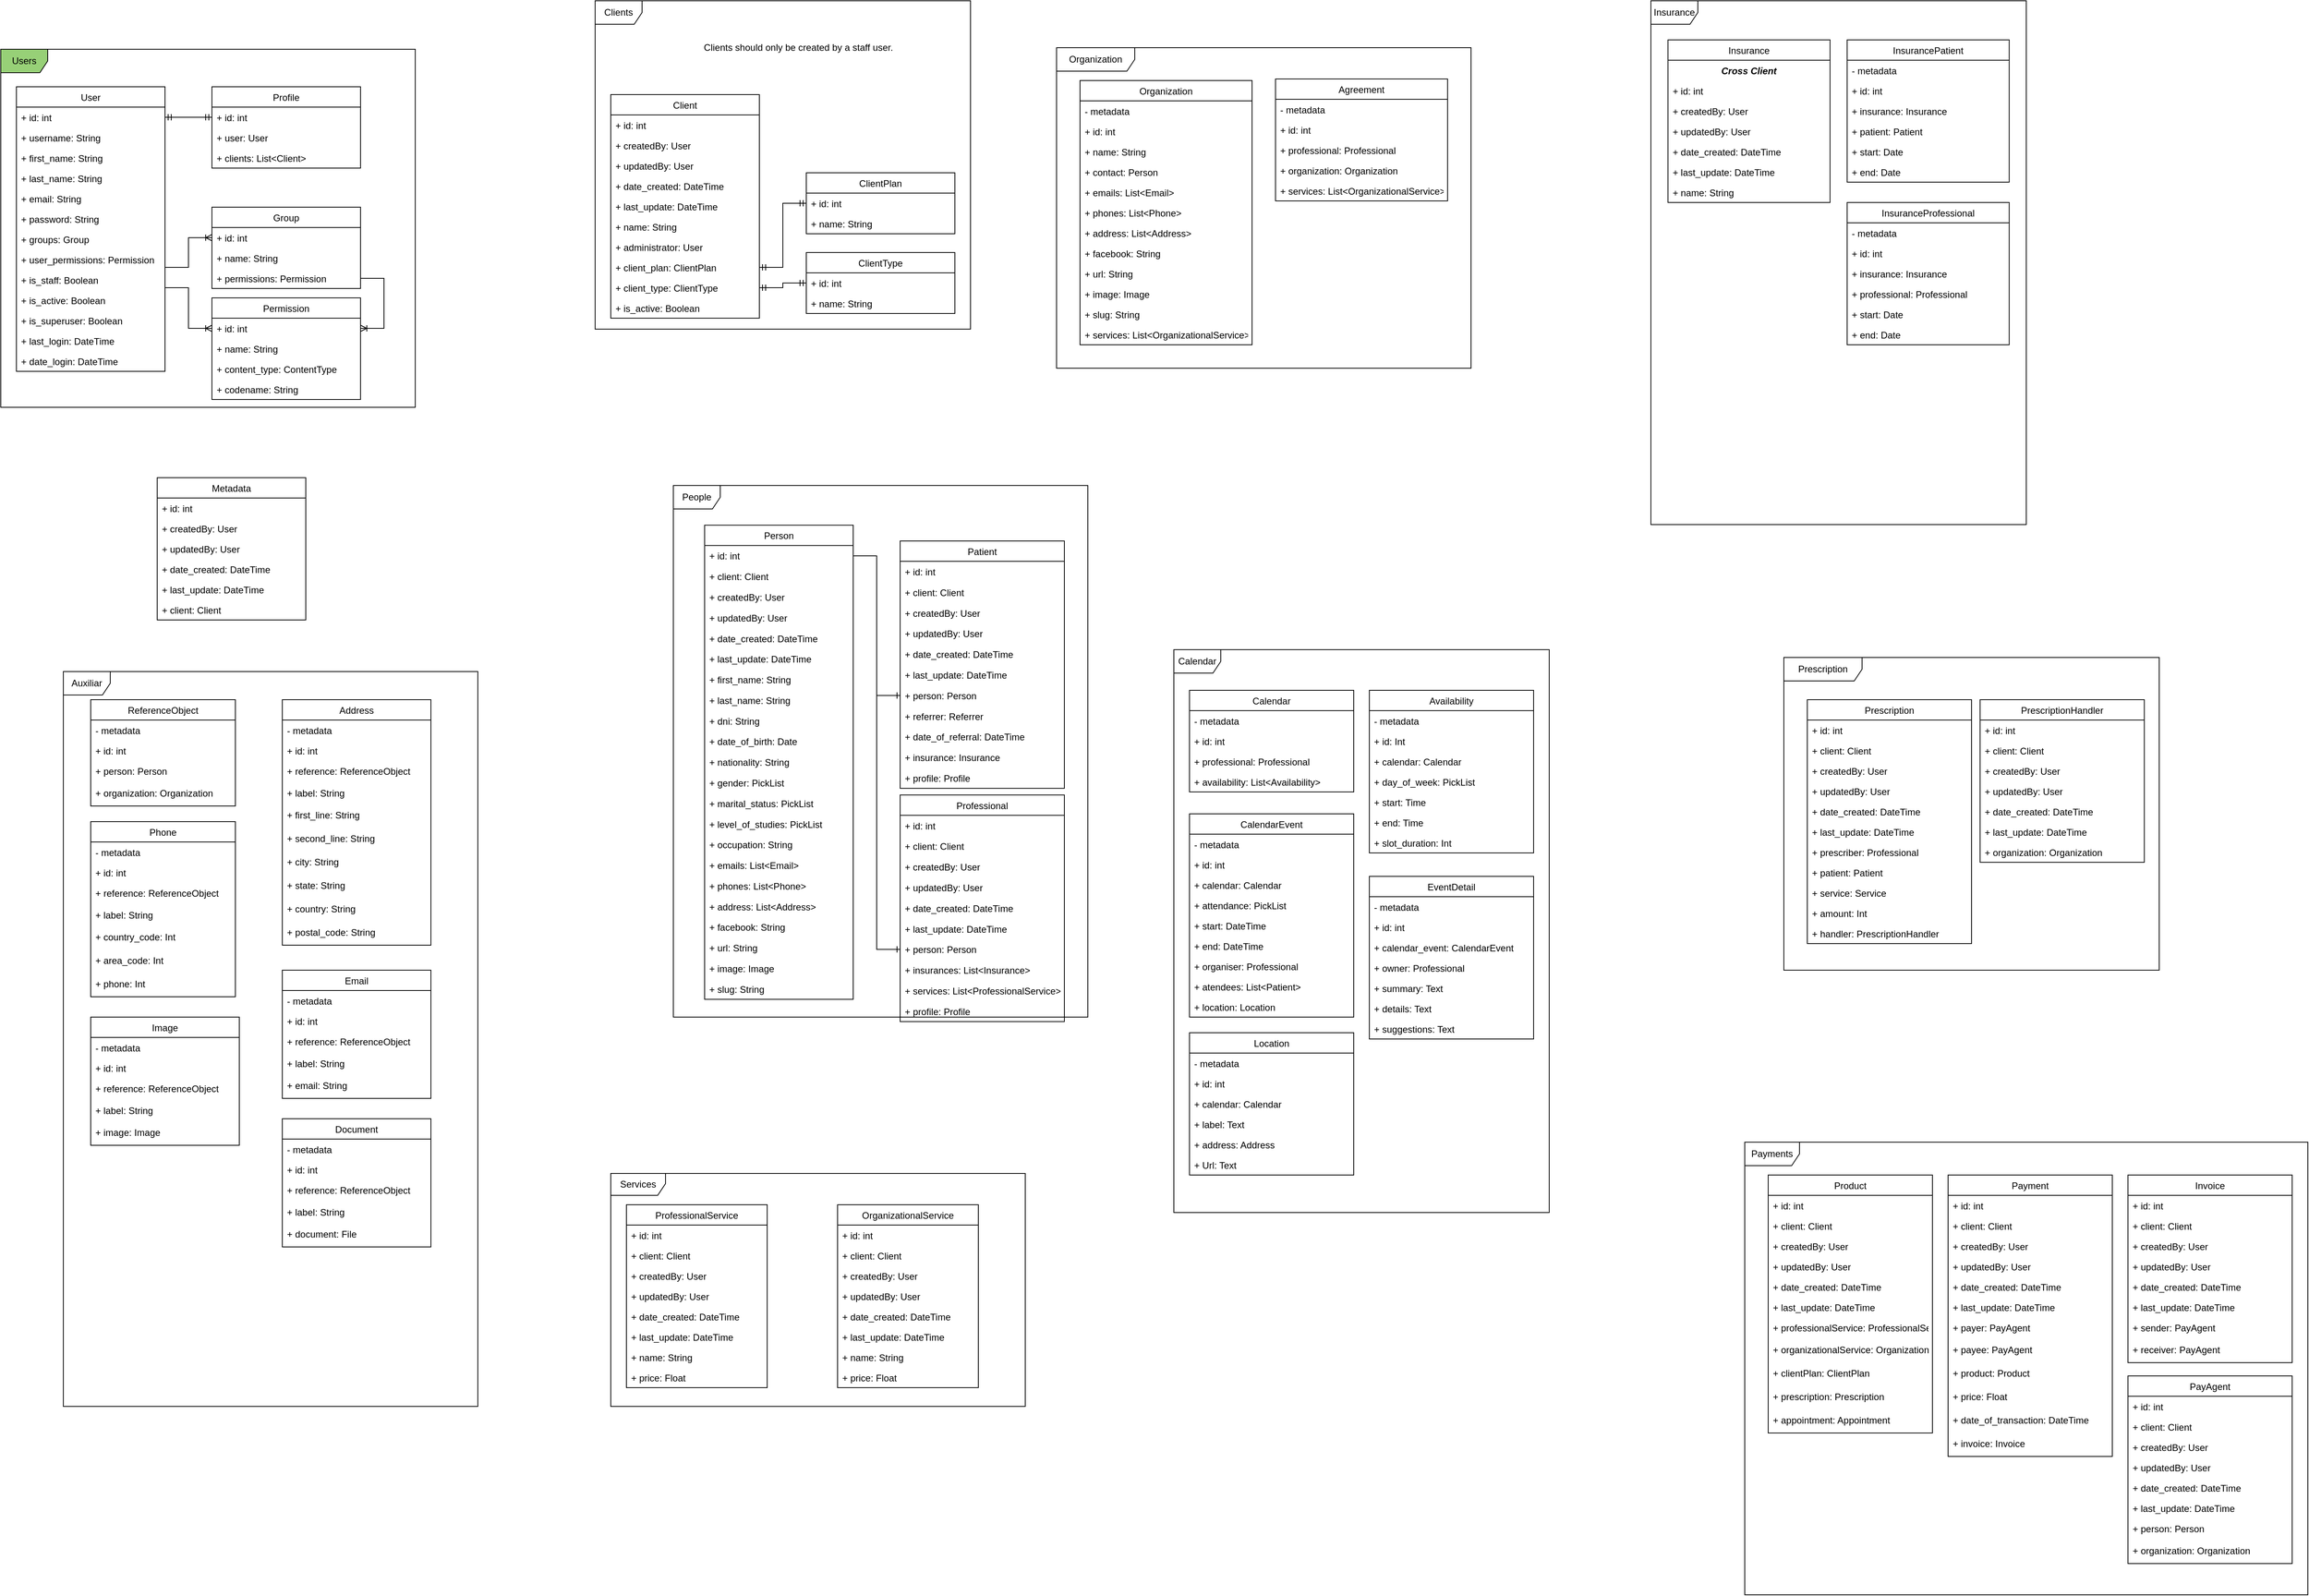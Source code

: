 <mxfile version="15.9.6" type="device" pages="2"><diagram name="Data Model" id="c4acf3e9-155e-7222-9cf6-157b1a14988f"><mxGraphModel dx="1404" dy="516" grid="1" gridSize="10" guides="1" tooltips="1" connect="1" arrows="1" fold="1" page="1" pageScale="1" pageWidth="850" pageHeight="1100" background="none" math="0" shadow="0"><root><mxCell id="0"/><mxCell id="1" parent="0"/><mxCell id="7-zeuhMBCD2VHcrG0JDK-1" value="Users" style="shape=umlFrame;whiteSpace=wrap;html=1;fillColor=#97D077;" parent="1" vertex="1"><mxGeometry x="-720" y="102" width="530" height="458" as="geometry"/></mxCell><mxCell id="7-zeuhMBCD2VHcrG0JDK-211" value="" style="group" parent="1" vertex="1" connectable="0"><mxGeometry x="1390" y="40" width="480" height="670" as="geometry"/></mxCell><mxCell id="7-zeuhMBCD2VHcrG0JDK-146" value="Insurance" style="shape=umlFrame;whiteSpace=wrap;html=1;" parent="7-zeuhMBCD2VHcrG0JDK-211" vertex="1"><mxGeometry width="480.0" height="670" as="geometry"/></mxCell><mxCell id="7-zeuhMBCD2VHcrG0JDK-147" value="Insurance" style="swimlane;fontStyle=0;childLayout=stackLayout;horizontal=1;startSize=26;fillColor=none;horizontalStack=0;resizeParent=1;resizeParentMax=0;resizeLast=0;collapsible=1;marginBottom=0;" parent="7-zeuhMBCD2VHcrG0JDK-211" vertex="1"><mxGeometry x="21.818" y="50" width="207.273" height="208" as="geometry"/></mxCell><mxCell id="7-zeuhMBCD2VHcrG0JDK-174" value="Cross Client" style="text;strokeColor=none;fillColor=none;align=center;verticalAlign=top;spacingLeft=4;spacingRight=4;overflow=hidden;rotatable=0;points=[[0,0.5],[1,0.5]];portConstraint=eastwest;fontStyle=3" parent="7-zeuhMBCD2VHcrG0JDK-147" vertex="1"><mxGeometry y="26" width="207.273" height="26" as="geometry"/></mxCell><mxCell id="7-zeuhMBCD2VHcrG0JDK-148" value="+ id: int" style="text;strokeColor=none;fillColor=none;align=left;verticalAlign=top;spacingLeft=4;spacingRight=4;overflow=hidden;rotatable=0;points=[[0,0.5],[1,0.5]];portConstraint=eastwest;" parent="7-zeuhMBCD2VHcrG0JDK-147" vertex="1"><mxGeometry y="52" width="207.273" height="26" as="geometry"/></mxCell><mxCell id="7-zeuhMBCD2VHcrG0JDK-149" value="+ createdBy: User" style="text;strokeColor=none;fillColor=none;align=left;verticalAlign=top;spacingLeft=4;spacingRight=4;overflow=hidden;rotatable=0;points=[[0,0.5],[1,0.5]];portConstraint=eastwest;" parent="7-zeuhMBCD2VHcrG0JDK-147" vertex="1"><mxGeometry y="78" width="207.273" height="26" as="geometry"/></mxCell><mxCell id="7-zeuhMBCD2VHcrG0JDK-150" value="+ updatedBy: User" style="text;strokeColor=none;fillColor=none;align=left;verticalAlign=top;spacingLeft=4;spacingRight=4;overflow=hidden;rotatable=0;points=[[0,0.5],[1,0.5]];portConstraint=eastwest;" parent="7-zeuhMBCD2VHcrG0JDK-147" vertex="1"><mxGeometry y="104" width="207.273" height="26" as="geometry"/></mxCell><mxCell id="7-zeuhMBCD2VHcrG0JDK-151" value="+ date_created: DateTime" style="text;strokeColor=none;fillColor=none;align=left;verticalAlign=top;spacingLeft=4;spacingRight=4;overflow=hidden;rotatable=0;points=[[0,0.5],[1,0.5]];portConstraint=eastwest;" parent="7-zeuhMBCD2VHcrG0JDK-147" vertex="1"><mxGeometry y="130" width="207.273" height="26" as="geometry"/></mxCell><mxCell id="7-zeuhMBCD2VHcrG0JDK-152" value="+ last_update: DateTime" style="text;strokeColor=none;fillColor=none;align=left;verticalAlign=top;spacingLeft=4;spacingRight=4;overflow=hidden;rotatable=0;points=[[0,0.5],[1,0.5]];portConstraint=eastwest;" parent="7-zeuhMBCD2VHcrG0JDK-147" vertex="1"><mxGeometry y="156" width="207.273" height="26" as="geometry"/></mxCell><mxCell id="7-zeuhMBCD2VHcrG0JDK-154" value="+ name: String" style="text;strokeColor=none;fillColor=none;align=left;verticalAlign=top;spacingLeft=4;spacingRight=4;overflow=hidden;rotatable=0;points=[[0,0.5],[1,0.5]];portConstraint=eastwest;" parent="7-zeuhMBCD2VHcrG0JDK-147" vertex="1"><mxGeometry y="182" width="207.273" height="26" as="geometry"/></mxCell><mxCell id="7-zeuhMBCD2VHcrG0JDK-162" value="InsurancePatient" style="swimlane;fontStyle=0;childLayout=stackLayout;horizontal=1;startSize=26;fillColor=none;horizontalStack=0;resizeParent=1;resizeParentMax=0;resizeLast=0;collapsible=1;marginBottom=0;" parent="7-zeuhMBCD2VHcrG0JDK-211" vertex="1"><mxGeometry x="250.909" y="50" width="207.273" height="182" as="geometry"/></mxCell><mxCell id="7-zeuhMBCD2VHcrG0JDK-175" value="- metadata" style="text;strokeColor=none;fillColor=none;align=left;verticalAlign=top;spacingLeft=4;spacingRight=4;overflow=hidden;rotatable=0;points=[[0,0.5],[1,0.5]];portConstraint=eastwest;" parent="7-zeuhMBCD2VHcrG0JDK-162" vertex="1"><mxGeometry y="26" width="207.273" height="26" as="geometry"/></mxCell><mxCell id="7-zeuhMBCD2VHcrG0JDK-163" value="+ id: int" style="text;strokeColor=none;fillColor=none;align=left;verticalAlign=top;spacingLeft=4;spacingRight=4;overflow=hidden;rotatable=0;points=[[0,0.5],[1,0.5]];portConstraint=eastwest;" parent="7-zeuhMBCD2VHcrG0JDK-162" vertex="1"><mxGeometry y="52" width="207.273" height="26" as="geometry"/></mxCell><mxCell id="7-zeuhMBCD2VHcrG0JDK-168" value="+ insurance: Insurance" style="text;strokeColor=none;fillColor=none;align=left;verticalAlign=top;spacingLeft=4;spacingRight=4;overflow=hidden;rotatable=0;points=[[0,0.5],[1,0.5]];portConstraint=eastwest;" parent="7-zeuhMBCD2VHcrG0JDK-162" vertex="1"><mxGeometry y="78" width="207.273" height="26" as="geometry"/></mxCell><mxCell id="7-zeuhMBCD2VHcrG0JDK-169" value="+ patient: Patient" style="text;strokeColor=none;fillColor=none;align=left;verticalAlign=top;spacingLeft=4;spacingRight=4;overflow=hidden;rotatable=0;points=[[0,0.5],[1,0.5]];portConstraint=eastwest;" parent="7-zeuhMBCD2VHcrG0JDK-162" vertex="1"><mxGeometry y="104" width="207.273" height="26" as="geometry"/></mxCell><mxCell id="7-zeuhMBCD2VHcrG0JDK-171" value="+ start: Date" style="text;strokeColor=none;fillColor=none;align=left;verticalAlign=top;spacingLeft=4;spacingRight=4;overflow=hidden;rotatable=0;points=[[0,0.5],[1,0.5]];portConstraint=eastwest;" parent="7-zeuhMBCD2VHcrG0JDK-162" vertex="1"><mxGeometry y="130" width="207.273" height="26" as="geometry"/></mxCell><mxCell id="7-zeuhMBCD2VHcrG0JDK-172" value="+ end: Date" style="text;strokeColor=none;fillColor=none;align=left;verticalAlign=top;spacingLeft=4;spacingRight=4;overflow=hidden;rotatable=0;points=[[0,0.5],[1,0.5]];portConstraint=eastwest;" parent="7-zeuhMBCD2VHcrG0JDK-162" vertex="1"><mxGeometry y="156" width="207.273" height="26" as="geometry"/></mxCell><mxCell id="7-zeuhMBCD2VHcrG0JDK-200" value="InsuranceProfessional" style="swimlane;fontStyle=0;childLayout=stackLayout;horizontal=1;startSize=26;fillColor=none;horizontalStack=0;resizeParent=1;resizeParentMax=0;resizeLast=0;collapsible=1;marginBottom=0;" parent="7-zeuhMBCD2VHcrG0JDK-211" vertex="1"><mxGeometry x="250.909" y="258" width="207.273" height="182" as="geometry"/></mxCell><mxCell id="GvkL9jvSdoO8YlhxASij-2" value="- metadata" style="text;strokeColor=none;fillColor=none;align=left;verticalAlign=top;spacingLeft=4;spacingRight=4;overflow=hidden;rotatable=0;points=[[0,0.5],[1,0.5]];portConstraint=eastwest;" parent="7-zeuhMBCD2VHcrG0JDK-200" vertex="1"><mxGeometry y="26" width="207.273" height="26" as="geometry"/></mxCell><mxCell id="GvkL9jvSdoO8YlhxASij-3" value="+ id: int" style="text;strokeColor=none;fillColor=none;align=left;verticalAlign=top;spacingLeft=4;spacingRight=4;overflow=hidden;rotatable=0;points=[[0,0.5],[1,0.5]];portConstraint=eastwest;" parent="7-zeuhMBCD2VHcrG0JDK-200" vertex="1"><mxGeometry y="52" width="207.273" height="26" as="geometry"/></mxCell><mxCell id="7-zeuhMBCD2VHcrG0JDK-207" value="+ insurance: Insurance" style="text;strokeColor=none;fillColor=none;align=left;verticalAlign=top;spacingLeft=4;spacingRight=4;overflow=hidden;rotatable=0;points=[[0,0.5],[1,0.5]];portConstraint=eastwest;" parent="7-zeuhMBCD2VHcrG0JDK-200" vertex="1"><mxGeometry y="78" width="207.273" height="26" as="geometry"/></mxCell><mxCell id="7-zeuhMBCD2VHcrG0JDK-208" value="+ professional: Professional" style="text;strokeColor=none;fillColor=none;align=left;verticalAlign=top;spacingLeft=4;spacingRight=4;overflow=hidden;rotatable=0;points=[[0,0.5],[1,0.5]];portConstraint=eastwest;" parent="7-zeuhMBCD2VHcrG0JDK-200" vertex="1"><mxGeometry y="104" width="207.273" height="26" as="geometry"/></mxCell><mxCell id="7-zeuhMBCD2VHcrG0JDK-209" value="+ start: Date" style="text;strokeColor=none;fillColor=none;align=left;verticalAlign=top;spacingLeft=4;spacingRight=4;overflow=hidden;rotatable=0;points=[[0,0.5],[1,0.5]];portConstraint=eastwest;" parent="7-zeuhMBCD2VHcrG0JDK-200" vertex="1"><mxGeometry y="130" width="207.273" height="26" as="geometry"/></mxCell><mxCell id="7-zeuhMBCD2VHcrG0JDK-210" value="+ end: Date" style="text;strokeColor=none;fillColor=none;align=left;verticalAlign=top;spacingLeft=4;spacingRight=4;overflow=hidden;rotatable=0;points=[[0,0.5],[1,0.5]];portConstraint=eastwest;" parent="7-zeuhMBCD2VHcrG0JDK-200" vertex="1"><mxGeometry y="156" width="207.273" height="26" as="geometry"/></mxCell><mxCell id="7-zeuhMBCD2VHcrG0JDK-214" value="" style="group;fillColor=none;" parent="1" vertex="1" connectable="0"><mxGeometry x="40" y="40" width="480" height="420" as="geometry"/></mxCell><mxCell id="7-zeuhMBCD2VHcrG0JDK-43" value="Clients" style="shape=umlFrame;whiteSpace=wrap;html=1;" parent="7-zeuhMBCD2VHcrG0JDK-214" vertex="1"><mxGeometry width="480" height="420" as="geometry"/></mxCell><mxCell id="7-zeuhMBCD2VHcrG0JDK-44" value="Client" style="swimlane;fontStyle=0;childLayout=stackLayout;horizontal=1;startSize=26;fillColor=none;horizontalStack=0;resizeParent=1;resizeParentMax=0;resizeLast=0;collapsible=1;marginBottom=0;" parent="7-zeuhMBCD2VHcrG0JDK-214" vertex="1"><mxGeometry x="20" y="120" width="190" height="286" as="geometry"><mxRectangle x="20" y="140" width="60" height="26" as="alternateBounds"/></mxGeometry></mxCell><mxCell id="7-zeuhMBCD2VHcrG0JDK-45" value="+ id: int" style="text;strokeColor=none;fillColor=none;align=left;verticalAlign=top;spacingLeft=4;spacingRight=4;overflow=hidden;rotatable=0;points=[[0,0.5],[1,0.5]];portConstraint=eastwest;" parent="7-zeuhMBCD2VHcrG0JDK-44" vertex="1"><mxGeometry y="26" width="190" height="26" as="geometry"/></mxCell><mxCell id="7-zeuhMBCD2VHcrG0JDK-89" value="+ createdBy: User" style="text;strokeColor=none;fillColor=none;align=left;verticalAlign=top;spacingLeft=4;spacingRight=4;overflow=hidden;rotatable=0;points=[[0,0.5],[1,0.5]];portConstraint=eastwest;" parent="7-zeuhMBCD2VHcrG0JDK-44" vertex="1"><mxGeometry y="52" width="190" height="26" as="geometry"/></mxCell><mxCell id="7-zeuhMBCD2VHcrG0JDK-90" value="+ updatedBy: User" style="text;strokeColor=none;fillColor=none;align=left;verticalAlign=top;spacingLeft=4;spacingRight=4;overflow=hidden;rotatable=0;points=[[0,0.5],[1,0.5]];portConstraint=eastwest;" parent="7-zeuhMBCD2VHcrG0JDK-44" vertex="1"><mxGeometry y="78" width="190" height="26" as="geometry"/></mxCell><mxCell id="7-zeuhMBCD2VHcrG0JDK-91" value="+ date_created: DateTime" style="text;strokeColor=none;fillColor=none;align=left;verticalAlign=top;spacingLeft=4;spacingRight=4;overflow=hidden;rotatable=0;points=[[0,0.5],[1,0.5]];portConstraint=eastwest;" parent="7-zeuhMBCD2VHcrG0JDK-44" vertex="1"><mxGeometry y="104" width="190" height="26" as="geometry"/></mxCell><mxCell id="7-zeuhMBCD2VHcrG0JDK-92" value="+ last_update: DateTime" style="text;strokeColor=none;fillColor=none;align=left;verticalAlign=top;spacingLeft=4;spacingRight=4;overflow=hidden;rotatable=0;points=[[0,0.5],[1,0.5]];portConstraint=eastwest;" parent="7-zeuhMBCD2VHcrG0JDK-44" vertex="1"><mxGeometry y="130" width="190" height="26" as="geometry"/></mxCell><mxCell id="7-zeuhMBCD2VHcrG0JDK-46" value="+ name: String" style="text;strokeColor=none;fillColor=none;align=left;verticalAlign=top;spacingLeft=4;spacingRight=4;overflow=hidden;rotatable=0;points=[[0,0.5],[1,0.5]];portConstraint=eastwest;" parent="7-zeuhMBCD2VHcrG0JDK-44" vertex="1"><mxGeometry y="156" width="190" height="26" as="geometry"/></mxCell><mxCell id="7-zeuhMBCD2VHcrG0JDK-47" value="+ administrator: User" style="text;strokeColor=none;fillColor=none;align=left;verticalAlign=top;spacingLeft=4;spacingRight=4;overflow=hidden;rotatable=0;points=[[0,0.5],[1,0.5]];portConstraint=eastwest;" parent="7-zeuhMBCD2VHcrG0JDK-44" vertex="1"><mxGeometry y="182" width="190" height="26" as="geometry"/></mxCell><mxCell id="7-zeuhMBCD2VHcrG0JDK-73" value="+ client_plan: ClientPlan" style="text;strokeColor=none;fillColor=none;align=left;verticalAlign=top;spacingLeft=4;spacingRight=4;overflow=hidden;rotatable=0;points=[[0,0.5],[1,0.5]];portConstraint=eastwest;" parent="7-zeuhMBCD2VHcrG0JDK-44" vertex="1"><mxGeometry y="208" width="190" height="26" as="geometry"/></mxCell><mxCell id="CdmzUcOtcN3YvJ_wa-T3-52" value="+ client_type: ClientType" style="text;strokeColor=none;fillColor=none;align=left;verticalAlign=top;spacingLeft=4;spacingRight=4;overflow=hidden;rotatable=0;points=[[0,0.5],[1,0.5]];portConstraint=eastwest;" parent="7-zeuhMBCD2VHcrG0JDK-44" vertex="1"><mxGeometry y="234" width="190" height="26" as="geometry"/></mxCell><mxCell id="7-zeuhMBCD2VHcrG0JDK-54" value="+ is_active: Boolean" style="text;strokeColor=none;fillColor=none;align=left;verticalAlign=top;spacingLeft=4;spacingRight=4;overflow=hidden;rotatable=0;points=[[0,0.5],[1,0.5]];portConstraint=eastwest;" parent="7-zeuhMBCD2VHcrG0JDK-44" vertex="1"><mxGeometry y="260" width="190" height="26" as="geometry"/></mxCell><mxCell id="7-zeuhMBCD2VHcrG0JDK-63" value="ClientType" style="swimlane;fontStyle=0;childLayout=stackLayout;horizontal=1;startSize=26;fillColor=none;horizontalStack=0;resizeParent=1;resizeParentMax=0;resizeLast=0;collapsible=1;marginBottom=0;" parent="7-zeuhMBCD2VHcrG0JDK-214" vertex="1"><mxGeometry x="270" y="322" width="190" height="78" as="geometry"/></mxCell><mxCell id="7-zeuhMBCD2VHcrG0JDK-64" value="+ id: int" style="text;strokeColor=none;fillColor=none;align=left;verticalAlign=top;spacingLeft=4;spacingRight=4;overflow=hidden;rotatable=0;points=[[0,0.5],[1,0.5]];portConstraint=eastwest;" parent="7-zeuhMBCD2VHcrG0JDK-63" vertex="1"><mxGeometry y="26" width="190" height="26" as="geometry"/></mxCell><mxCell id="7-zeuhMBCD2VHcrG0JDK-65" value="+ name: String" style="text;strokeColor=none;fillColor=none;align=left;verticalAlign=top;spacingLeft=4;spacingRight=4;overflow=hidden;rotatable=0;points=[[0,0.5],[1,0.5]];portConstraint=eastwest;" parent="7-zeuhMBCD2VHcrG0JDK-63" vertex="1"><mxGeometry y="52" width="190" height="26" as="geometry"/></mxCell><mxCell id="7-zeuhMBCD2VHcrG0JDK-93" value="Clients should only be created by a staff user." style="text;html=1;strokeColor=none;fillColor=none;align=center;verticalAlign=middle;whiteSpace=wrap;rounded=0;" parent="7-zeuhMBCD2VHcrG0JDK-214" vertex="1"><mxGeometry x="120" y="40" width="280" height="40" as="geometry"/></mxCell><mxCell id="7-zeuhMBCD2VHcrG0JDK-94" value="" style="edgeStyle=entityRelationEdgeStyle;fontSize=12;html=1;endArrow=ERmandOne;startArrow=ERmandOne;rounded=0;" parent="7-zeuhMBCD2VHcrG0JDK-214" source="CdmzUcOtcN3YvJ_wa-T3-52" target="7-zeuhMBCD2VHcrG0JDK-64" edge="1"><mxGeometry width="100" height="100" as="geometry"><mxPoint x="210" y="361" as="sourcePoint"/><mxPoint x="200" y="90" as="targetPoint"/></mxGeometry></mxCell><mxCell id="CdmzUcOtcN3YvJ_wa-T3-48" value="ClientPlan" style="swimlane;fontStyle=0;childLayout=stackLayout;horizontal=1;startSize=26;fillColor=none;horizontalStack=0;resizeParent=1;resizeParentMax=0;resizeLast=0;collapsible=1;marginBottom=0;" parent="7-zeuhMBCD2VHcrG0JDK-214" vertex="1"><mxGeometry x="270" y="220" width="190" height="78" as="geometry"/></mxCell><mxCell id="CdmzUcOtcN3YvJ_wa-T3-49" value="+ id: int" style="text;strokeColor=none;fillColor=none;align=left;verticalAlign=top;spacingLeft=4;spacingRight=4;overflow=hidden;rotatable=0;points=[[0,0.5],[1,0.5]];portConstraint=eastwest;" parent="CdmzUcOtcN3YvJ_wa-T3-48" vertex="1"><mxGeometry y="26" width="190" height="26" as="geometry"/></mxCell><mxCell id="CdmzUcOtcN3YvJ_wa-T3-50" value="+ name: String" style="text;strokeColor=none;fillColor=none;align=left;verticalAlign=top;spacingLeft=4;spacingRight=4;overflow=hidden;rotatable=0;points=[[0,0.5],[1,0.5]];portConstraint=eastwest;" parent="CdmzUcOtcN3YvJ_wa-T3-48" vertex="1"><mxGeometry y="52" width="190" height="26" as="geometry"/></mxCell><mxCell id="CdmzUcOtcN3YvJ_wa-T3-53" value="" style="edgeStyle=entityRelationEdgeStyle;fontSize=12;html=1;endArrow=ERmandOne;startArrow=ERmandOne;rounded=0;" parent="7-zeuhMBCD2VHcrG0JDK-214" source="7-zeuhMBCD2VHcrG0JDK-73" target="CdmzUcOtcN3YvJ_wa-T3-49" edge="1"><mxGeometry width="100" height="100" relative="1" as="geometry"><mxPoint x="80" y="340" as="sourcePoint"/><mxPoint x="180" y="240" as="targetPoint"/></mxGeometry></mxCell><mxCell id="CdmzUcOtcN3YvJ_wa-T3-141" value="" style="group" parent="1" vertex="1" connectable="0"><mxGeometry x="1510" y="1500" width="720" height="579" as="geometry"/></mxCell><mxCell id="xnn8f3YAyDCObqelSzBR-36" value="Payments" style="shape=umlFrame;whiteSpace=wrap;html=1;width=70;height=30;" parent="CdmzUcOtcN3YvJ_wa-T3-141" vertex="1"><mxGeometry width="720" height="579" as="geometry"/></mxCell><mxCell id="CdmzUcOtcN3YvJ_wa-T3-11" value="Product" style="swimlane;fontStyle=0;childLayout=stackLayout;horizontal=1;startSize=26;fillColor=none;horizontalStack=0;resizeParent=1;resizeParentMax=0;resizeLast=0;collapsible=1;marginBottom=0;" parent="CdmzUcOtcN3YvJ_wa-T3-141" vertex="1"><mxGeometry x="30" y="42" width="210" height="330" as="geometry"/></mxCell><mxCell id="CdmzUcOtcN3YvJ_wa-T3-12" value="+ id: int" style="text;strokeColor=none;fillColor=none;align=left;verticalAlign=top;spacingLeft=4;spacingRight=4;overflow=hidden;rotatable=0;points=[[0,0.5],[1,0.5]];portConstraint=eastwest;" parent="CdmzUcOtcN3YvJ_wa-T3-11" vertex="1"><mxGeometry y="26" width="210" height="26" as="geometry"/></mxCell><mxCell id="CdmzUcOtcN3YvJ_wa-T3-13" value="+ client: Client" style="text;strokeColor=none;fillColor=none;align=left;verticalAlign=top;spacingLeft=4;spacingRight=4;overflow=hidden;rotatable=0;points=[[0,0.5],[1,0.5]];portConstraint=eastwest;" parent="CdmzUcOtcN3YvJ_wa-T3-11" vertex="1"><mxGeometry y="52" width="210" height="26" as="geometry"/></mxCell><mxCell id="CdmzUcOtcN3YvJ_wa-T3-14" value="+ createdBy: User" style="text;strokeColor=none;fillColor=none;align=left;verticalAlign=top;spacingLeft=4;spacingRight=4;overflow=hidden;rotatable=0;points=[[0,0.5],[1,0.5]];portConstraint=eastwest;" parent="CdmzUcOtcN3YvJ_wa-T3-11" vertex="1"><mxGeometry y="78" width="210" height="26" as="geometry"/></mxCell><mxCell id="CdmzUcOtcN3YvJ_wa-T3-15" value="+ updatedBy: User" style="text;strokeColor=none;fillColor=none;align=left;verticalAlign=top;spacingLeft=4;spacingRight=4;overflow=hidden;rotatable=0;points=[[0,0.5],[1,0.5]];portConstraint=eastwest;" parent="CdmzUcOtcN3YvJ_wa-T3-11" vertex="1"><mxGeometry y="104" width="210" height="26" as="geometry"/></mxCell><mxCell id="CdmzUcOtcN3YvJ_wa-T3-16" value="+ date_created: DateTime" style="text;strokeColor=none;fillColor=none;align=left;verticalAlign=top;spacingLeft=4;spacingRight=4;overflow=hidden;rotatable=0;points=[[0,0.5],[1,0.5]];portConstraint=eastwest;" parent="CdmzUcOtcN3YvJ_wa-T3-11" vertex="1"><mxGeometry y="130" width="210" height="26" as="geometry"/></mxCell><mxCell id="CdmzUcOtcN3YvJ_wa-T3-17" value="+ last_update: DateTime" style="text;strokeColor=none;fillColor=none;align=left;verticalAlign=top;spacingLeft=4;spacingRight=4;overflow=hidden;rotatable=0;points=[[0,0.5],[1,0.5]];portConstraint=eastwest;" parent="CdmzUcOtcN3YvJ_wa-T3-11" vertex="1"><mxGeometry y="156" width="210" height="26" as="geometry"/></mxCell><mxCell id="CdmzUcOtcN3YvJ_wa-T3-18" value="+ professionalService: ProfessionalService" style="text;strokeColor=none;fillColor=none;align=left;verticalAlign=top;spacingLeft=4;spacingRight=4;overflow=hidden;rotatable=0;points=[[0,0.5],[1,0.5]];portConstraint=eastwest;" parent="CdmzUcOtcN3YvJ_wa-T3-11" vertex="1"><mxGeometry y="182" width="210" height="28" as="geometry"/></mxCell><mxCell id="CdmzUcOtcN3YvJ_wa-T3-19" value="+ organizationalService: OrganizationalService" style="text;strokeColor=none;fillColor=none;align=left;verticalAlign=top;spacingLeft=4;spacingRight=4;overflow=hidden;rotatable=0;points=[[0,0.5],[1,0.5]];portConstraint=eastwest;" parent="CdmzUcOtcN3YvJ_wa-T3-11" vertex="1"><mxGeometry y="210" width="210" height="30" as="geometry"/></mxCell><mxCell id="CdmzUcOtcN3YvJ_wa-T3-47" value="+ clientPlan: ClientPlan" style="text;strokeColor=none;fillColor=none;align=left;verticalAlign=top;spacingLeft=4;spacingRight=4;overflow=hidden;rotatable=0;points=[[0,0.5],[1,0.5]];portConstraint=eastwest;" parent="CdmzUcOtcN3YvJ_wa-T3-11" vertex="1"><mxGeometry y="240" width="210" height="30" as="geometry"/></mxCell><mxCell id="CdmzUcOtcN3YvJ_wa-T3-75" value="+ prescription: Prescription" style="text;strokeColor=none;fillColor=none;align=left;verticalAlign=top;spacingLeft=4;spacingRight=4;overflow=hidden;rotatable=0;points=[[0,0.5],[1,0.5]];portConstraint=eastwest;" parent="CdmzUcOtcN3YvJ_wa-T3-11" vertex="1"><mxGeometry y="270" width="210" height="30" as="geometry"/></mxCell><mxCell id="CdmzUcOtcN3YvJ_wa-T3-76" value="+ appointment: Appointment" style="text;strokeColor=none;fillColor=none;align=left;verticalAlign=top;spacingLeft=4;spacingRight=4;overflow=hidden;rotatable=0;points=[[0,0.5],[1,0.5]];portConstraint=eastwest;" parent="CdmzUcOtcN3YvJ_wa-T3-11" vertex="1"><mxGeometry y="300" width="210" height="30" as="geometry"/></mxCell><mxCell id="CdmzUcOtcN3YvJ_wa-T3-20" value="Payment" style="swimlane;fontStyle=0;childLayout=stackLayout;horizontal=1;startSize=26;fillColor=none;horizontalStack=0;resizeParent=1;resizeParentMax=0;resizeLast=0;collapsible=1;marginBottom=0;" parent="CdmzUcOtcN3YvJ_wa-T3-141" vertex="1"><mxGeometry x="260" y="42" width="210" height="360" as="geometry"/></mxCell><mxCell id="CdmzUcOtcN3YvJ_wa-T3-21" value="+ id: int" style="text;strokeColor=none;fillColor=none;align=left;verticalAlign=top;spacingLeft=4;spacingRight=4;overflow=hidden;rotatable=0;points=[[0,0.5],[1,0.5]];portConstraint=eastwest;" parent="CdmzUcOtcN3YvJ_wa-T3-20" vertex="1"><mxGeometry y="26" width="210" height="26" as="geometry"/></mxCell><mxCell id="CdmzUcOtcN3YvJ_wa-T3-22" value="+ client: Client" style="text;strokeColor=none;fillColor=none;align=left;verticalAlign=top;spacingLeft=4;spacingRight=4;overflow=hidden;rotatable=0;points=[[0,0.5],[1,0.5]];portConstraint=eastwest;" parent="CdmzUcOtcN3YvJ_wa-T3-20" vertex="1"><mxGeometry y="52" width="210" height="26" as="geometry"/></mxCell><mxCell id="CdmzUcOtcN3YvJ_wa-T3-23" value="+ createdBy: User" style="text;strokeColor=none;fillColor=none;align=left;verticalAlign=top;spacingLeft=4;spacingRight=4;overflow=hidden;rotatable=0;points=[[0,0.5],[1,0.5]];portConstraint=eastwest;" parent="CdmzUcOtcN3YvJ_wa-T3-20" vertex="1"><mxGeometry y="78" width="210" height="26" as="geometry"/></mxCell><mxCell id="CdmzUcOtcN3YvJ_wa-T3-24" value="+ updatedBy: User" style="text;strokeColor=none;fillColor=none;align=left;verticalAlign=top;spacingLeft=4;spacingRight=4;overflow=hidden;rotatable=0;points=[[0,0.5],[1,0.5]];portConstraint=eastwest;" parent="CdmzUcOtcN3YvJ_wa-T3-20" vertex="1"><mxGeometry y="104" width="210" height="26" as="geometry"/></mxCell><mxCell id="CdmzUcOtcN3YvJ_wa-T3-25" value="+ date_created: DateTime" style="text;strokeColor=none;fillColor=none;align=left;verticalAlign=top;spacingLeft=4;spacingRight=4;overflow=hidden;rotatable=0;points=[[0,0.5],[1,0.5]];portConstraint=eastwest;" parent="CdmzUcOtcN3YvJ_wa-T3-20" vertex="1"><mxGeometry y="130" width="210" height="26" as="geometry"/></mxCell><mxCell id="CdmzUcOtcN3YvJ_wa-T3-26" value="+ last_update: DateTime" style="text;strokeColor=none;fillColor=none;align=left;verticalAlign=top;spacingLeft=4;spacingRight=4;overflow=hidden;rotatable=0;points=[[0,0.5],[1,0.5]];portConstraint=eastwest;" parent="CdmzUcOtcN3YvJ_wa-T3-20" vertex="1"><mxGeometry y="156" width="210" height="26" as="geometry"/></mxCell><mxCell id="CdmzUcOtcN3YvJ_wa-T3-27" value="+ payer: PayAgent" style="text;strokeColor=none;fillColor=none;align=left;verticalAlign=top;spacingLeft=4;spacingRight=4;overflow=hidden;rotatable=0;points=[[0,0.5],[1,0.5]];portConstraint=eastwest;" parent="CdmzUcOtcN3YvJ_wa-T3-20" vertex="1"><mxGeometry y="182" width="210" height="28" as="geometry"/></mxCell><mxCell id="CdmzUcOtcN3YvJ_wa-T3-28" value="+ payee: PayAgent" style="text;strokeColor=none;fillColor=none;align=left;verticalAlign=top;spacingLeft=4;spacingRight=4;overflow=hidden;rotatable=0;points=[[0,0.5],[1,0.5]];portConstraint=eastwest;" parent="CdmzUcOtcN3YvJ_wa-T3-20" vertex="1"><mxGeometry y="210" width="210" height="30" as="geometry"/></mxCell><mxCell id="CdmzUcOtcN3YvJ_wa-T3-29" value="+ product: Product" style="text;strokeColor=none;fillColor=none;align=left;verticalAlign=top;spacingLeft=4;spacingRight=4;overflow=hidden;rotatable=0;points=[[0,0.5],[1,0.5]];portConstraint=eastwest;" parent="CdmzUcOtcN3YvJ_wa-T3-20" vertex="1"><mxGeometry y="240" width="210" height="30" as="geometry"/></mxCell><mxCell id="CdmzUcOtcN3YvJ_wa-T3-30" value="+ price: Float" style="text;strokeColor=none;fillColor=none;align=left;verticalAlign=top;spacingLeft=4;spacingRight=4;overflow=hidden;rotatable=0;points=[[0,0.5],[1,0.5]];portConstraint=eastwest;" parent="CdmzUcOtcN3YvJ_wa-T3-20" vertex="1"><mxGeometry y="270" width="210" height="30" as="geometry"/></mxCell><mxCell id="CdmzUcOtcN3YvJ_wa-T3-31" value="+ date_of_transaction: DateTime" style="text;strokeColor=none;fillColor=none;align=left;verticalAlign=top;spacingLeft=4;spacingRight=4;overflow=hidden;rotatable=0;points=[[0,0.5],[1,0.5]];portConstraint=eastwest;" parent="CdmzUcOtcN3YvJ_wa-T3-20" vertex="1"><mxGeometry y="300" width="210" height="30" as="geometry"/></mxCell><mxCell id="CdmzUcOtcN3YvJ_wa-T3-32" value="+ invoice: Invoice" style="text;strokeColor=none;fillColor=none;align=left;verticalAlign=top;spacingLeft=4;spacingRight=4;overflow=hidden;rotatable=0;points=[[0,0.5],[1,0.5]];portConstraint=eastwest;" parent="CdmzUcOtcN3YvJ_wa-T3-20" vertex="1"><mxGeometry y="330" width="210" height="30" as="geometry"/></mxCell><mxCell id="CdmzUcOtcN3YvJ_wa-T3-33" value="Invoice" style="swimlane;fontStyle=0;childLayout=stackLayout;horizontal=1;startSize=26;fillColor=none;horizontalStack=0;resizeParent=1;resizeParentMax=0;resizeLast=0;collapsible=1;marginBottom=0;" parent="CdmzUcOtcN3YvJ_wa-T3-141" vertex="1"><mxGeometry x="490" y="42" width="210" height="240" as="geometry"/></mxCell><mxCell id="CdmzUcOtcN3YvJ_wa-T3-34" value="+ id: int" style="text;strokeColor=none;fillColor=none;align=left;verticalAlign=top;spacingLeft=4;spacingRight=4;overflow=hidden;rotatable=0;points=[[0,0.5],[1,0.5]];portConstraint=eastwest;" parent="CdmzUcOtcN3YvJ_wa-T3-33" vertex="1"><mxGeometry y="26" width="210" height="26" as="geometry"/></mxCell><mxCell id="CdmzUcOtcN3YvJ_wa-T3-35" value="+ client: Client" style="text;strokeColor=none;fillColor=none;align=left;verticalAlign=top;spacingLeft=4;spacingRight=4;overflow=hidden;rotatable=0;points=[[0,0.5],[1,0.5]];portConstraint=eastwest;" parent="CdmzUcOtcN3YvJ_wa-T3-33" vertex="1"><mxGeometry y="52" width="210" height="26" as="geometry"/></mxCell><mxCell id="CdmzUcOtcN3YvJ_wa-T3-36" value="+ createdBy: User" style="text;strokeColor=none;fillColor=none;align=left;verticalAlign=top;spacingLeft=4;spacingRight=4;overflow=hidden;rotatable=0;points=[[0,0.5],[1,0.5]];portConstraint=eastwest;" parent="CdmzUcOtcN3YvJ_wa-T3-33" vertex="1"><mxGeometry y="78" width="210" height="26" as="geometry"/></mxCell><mxCell id="CdmzUcOtcN3YvJ_wa-T3-37" value="+ updatedBy: User" style="text;strokeColor=none;fillColor=none;align=left;verticalAlign=top;spacingLeft=4;spacingRight=4;overflow=hidden;rotatable=0;points=[[0,0.5],[1,0.5]];portConstraint=eastwest;" parent="CdmzUcOtcN3YvJ_wa-T3-33" vertex="1"><mxGeometry y="104" width="210" height="26" as="geometry"/></mxCell><mxCell id="CdmzUcOtcN3YvJ_wa-T3-38" value="+ date_created: DateTime" style="text;strokeColor=none;fillColor=none;align=left;verticalAlign=top;spacingLeft=4;spacingRight=4;overflow=hidden;rotatable=0;points=[[0,0.5],[1,0.5]];portConstraint=eastwest;" parent="CdmzUcOtcN3YvJ_wa-T3-33" vertex="1"><mxGeometry y="130" width="210" height="26" as="geometry"/></mxCell><mxCell id="CdmzUcOtcN3YvJ_wa-T3-39" value="+ last_update: DateTime" style="text;strokeColor=none;fillColor=none;align=left;verticalAlign=top;spacingLeft=4;spacingRight=4;overflow=hidden;rotatable=0;points=[[0,0.5],[1,0.5]];portConstraint=eastwest;" parent="CdmzUcOtcN3YvJ_wa-T3-33" vertex="1"><mxGeometry y="156" width="210" height="26" as="geometry"/></mxCell><mxCell id="CdmzUcOtcN3YvJ_wa-T3-40" value="+ sender: PayAgent" style="text;strokeColor=none;fillColor=none;align=left;verticalAlign=top;spacingLeft=4;spacingRight=4;overflow=hidden;rotatable=0;points=[[0,0.5],[1,0.5]];portConstraint=eastwest;" parent="CdmzUcOtcN3YvJ_wa-T3-33" vertex="1"><mxGeometry y="182" width="210" height="28" as="geometry"/></mxCell><mxCell id="CdmzUcOtcN3YvJ_wa-T3-41" value="+ receiver: PayAgent" style="text;strokeColor=none;fillColor=none;align=left;verticalAlign=top;spacingLeft=4;spacingRight=4;overflow=hidden;rotatable=0;points=[[0,0.5],[1,0.5]];portConstraint=eastwest;" parent="CdmzUcOtcN3YvJ_wa-T3-33" vertex="1"><mxGeometry y="210" width="210" height="30" as="geometry"/></mxCell><mxCell id="CdmzUcOtcN3YvJ_wa-T3-64" value="PayAgent" style="swimlane;fontStyle=0;childLayout=stackLayout;horizontal=1;startSize=26;fillColor=none;horizontalStack=0;resizeParent=1;resizeParentMax=0;resizeLast=0;collapsible=1;marginBottom=0;" parent="CdmzUcOtcN3YvJ_wa-T3-141" vertex="1"><mxGeometry x="490" y="299" width="210" height="240" as="geometry"/></mxCell><mxCell id="CdmzUcOtcN3YvJ_wa-T3-65" value="+ id: int" style="text;strokeColor=none;fillColor=none;align=left;verticalAlign=top;spacingLeft=4;spacingRight=4;overflow=hidden;rotatable=0;points=[[0,0.5],[1,0.5]];portConstraint=eastwest;" parent="CdmzUcOtcN3YvJ_wa-T3-64" vertex="1"><mxGeometry y="26" width="210" height="26" as="geometry"/></mxCell><mxCell id="CdmzUcOtcN3YvJ_wa-T3-66" value="+ client: Client" style="text;strokeColor=none;fillColor=none;align=left;verticalAlign=top;spacingLeft=4;spacingRight=4;overflow=hidden;rotatable=0;points=[[0,0.5],[1,0.5]];portConstraint=eastwest;" parent="CdmzUcOtcN3YvJ_wa-T3-64" vertex="1"><mxGeometry y="52" width="210" height="26" as="geometry"/></mxCell><mxCell id="CdmzUcOtcN3YvJ_wa-T3-67" value="+ createdBy: User" style="text;strokeColor=none;fillColor=none;align=left;verticalAlign=top;spacingLeft=4;spacingRight=4;overflow=hidden;rotatable=0;points=[[0,0.5],[1,0.5]];portConstraint=eastwest;" parent="CdmzUcOtcN3YvJ_wa-T3-64" vertex="1"><mxGeometry y="78" width="210" height="26" as="geometry"/></mxCell><mxCell id="CdmzUcOtcN3YvJ_wa-T3-68" value="+ updatedBy: User" style="text;strokeColor=none;fillColor=none;align=left;verticalAlign=top;spacingLeft=4;spacingRight=4;overflow=hidden;rotatable=0;points=[[0,0.5],[1,0.5]];portConstraint=eastwest;" parent="CdmzUcOtcN3YvJ_wa-T3-64" vertex="1"><mxGeometry y="104" width="210" height="26" as="geometry"/></mxCell><mxCell id="CdmzUcOtcN3YvJ_wa-T3-69" value="+ date_created: DateTime" style="text;strokeColor=none;fillColor=none;align=left;verticalAlign=top;spacingLeft=4;spacingRight=4;overflow=hidden;rotatable=0;points=[[0,0.5],[1,0.5]];portConstraint=eastwest;" parent="CdmzUcOtcN3YvJ_wa-T3-64" vertex="1"><mxGeometry y="130" width="210" height="26" as="geometry"/></mxCell><mxCell id="CdmzUcOtcN3YvJ_wa-T3-70" value="+ last_update: DateTime" style="text;strokeColor=none;fillColor=none;align=left;verticalAlign=top;spacingLeft=4;spacingRight=4;overflow=hidden;rotatable=0;points=[[0,0.5],[1,0.5]];portConstraint=eastwest;" parent="CdmzUcOtcN3YvJ_wa-T3-64" vertex="1"><mxGeometry y="156" width="210" height="26" as="geometry"/></mxCell><mxCell id="CdmzUcOtcN3YvJ_wa-T3-71" value="+ person: Person" style="text;strokeColor=none;fillColor=none;align=left;verticalAlign=top;spacingLeft=4;spacingRight=4;overflow=hidden;rotatable=0;points=[[0,0.5],[1,0.5]];portConstraint=eastwest;" parent="CdmzUcOtcN3YvJ_wa-T3-64" vertex="1"><mxGeometry y="182" width="210" height="28" as="geometry"/></mxCell><mxCell id="CdmzUcOtcN3YvJ_wa-T3-72" value="+ organization: Organization" style="text;strokeColor=none;fillColor=none;align=left;verticalAlign=top;spacingLeft=4;spacingRight=4;overflow=hidden;rotatable=0;points=[[0,0.5],[1,0.5]];portConstraint=eastwest;" parent="CdmzUcOtcN3YvJ_wa-T3-64" vertex="1"><mxGeometry y="210" width="210" height="30" as="geometry"/></mxCell><mxCell id="CdmzUcOtcN3YvJ_wa-T3-142" value="" style="group" parent="1" vertex="1" connectable="0"><mxGeometry x="1560" y="880" width="480" height="400" as="geometry"/></mxCell><mxCell id="7-zeuhMBCD2VHcrG0JDK-109" value="" style="group" parent="CdmzUcOtcN3YvJ_wa-T3-142" vertex="1" connectable="0"><mxGeometry width="480" height="400" as="geometry"/></mxCell><mxCell id="xnn8f3YAyDCObqelSzBR-49" value="Prescription" style="shape=umlFrame;whiteSpace=wrap;html=1;width=100;height=30;" parent="7-zeuhMBCD2VHcrG0JDK-109" vertex="1"><mxGeometry width="480" height="400" as="geometry"/></mxCell><mxCell id="7-zeuhMBCD2VHcrG0JDK-374" value="PrescriptionHandler" style="swimlane;fontStyle=0;childLayout=stackLayout;horizontal=1;startSize=26;fillColor=none;horizontalStack=0;resizeParent=1;resizeParentMax=0;resizeLast=0;collapsible=1;marginBottom=0;" parent="7-zeuhMBCD2VHcrG0JDK-109" vertex="1"><mxGeometry x="250.91" y="54" width="210" height="208" as="geometry"/></mxCell><mxCell id="7-zeuhMBCD2VHcrG0JDK-375" value="+ id: int" style="text;strokeColor=none;fillColor=none;align=left;verticalAlign=top;spacingLeft=4;spacingRight=4;overflow=hidden;rotatable=0;points=[[0,0.5],[1,0.5]];portConstraint=eastwest;" parent="7-zeuhMBCD2VHcrG0JDK-374" vertex="1"><mxGeometry y="26" width="210" height="26" as="geometry"/></mxCell><mxCell id="7-zeuhMBCD2VHcrG0JDK-376" value="+ client: Client" style="text;strokeColor=none;fillColor=none;align=left;verticalAlign=top;spacingLeft=4;spacingRight=4;overflow=hidden;rotatable=0;points=[[0,0.5],[1,0.5]];portConstraint=eastwest;" parent="7-zeuhMBCD2VHcrG0JDK-374" vertex="1"><mxGeometry y="52" width="210" height="26" as="geometry"/></mxCell><mxCell id="7-zeuhMBCD2VHcrG0JDK-377" value="+ createdBy: User" style="text;strokeColor=none;fillColor=none;align=left;verticalAlign=top;spacingLeft=4;spacingRight=4;overflow=hidden;rotatable=0;points=[[0,0.5],[1,0.5]];portConstraint=eastwest;" parent="7-zeuhMBCD2VHcrG0JDK-374" vertex="1"><mxGeometry y="78" width="210" height="26" as="geometry"/></mxCell><mxCell id="7-zeuhMBCD2VHcrG0JDK-378" value="+ updatedBy: User" style="text;strokeColor=none;fillColor=none;align=left;verticalAlign=top;spacingLeft=4;spacingRight=4;overflow=hidden;rotatable=0;points=[[0,0.5],[1,0.5]];portConstraint=eastwest;" parent="7-zeuhMBCD2VHcrG0JDK-374" vertex="1"><mxGeometry y="104" width="210" height="26" as="geometry"/></mxCell><mxCell id="7-zeuhMBCD2VHcrG0JDK-379" value="+ date_created: DateTime" style="text;strokeColor=none;fillColor=none;align=left;verticalAlign=top;spacingLeft=4;spacingRight=4;overflow=hidden;rotatable=0;points=[[0,0.5],[1,0.5]];portConstraint=eastwest;" parent="7-zeuhMBCD2VHcrG0JDK-374" vertex="1"><mxGeometry y="130" width="210" height="26" as="geometry"/></mxCell><mxCell id="7-zeuhMBCD2VHcrG0JDK-380" value="+ last_update: DateTime" style="text;strokeColor=none;fillColor=none;align=left;verticalAlign=top;spacingLeft=4;spacingRight=4;overflow=hidden;rotatable=0;points=[[0,0.5],[1,0.5]];portConstraint=eastwest;" parent="7-zeuhMBCD2VHcrG0JDK-374" vertex="1"><mxGeometry y="156" width="210" height="26" as="geometry"/></mxCell><mxCell id="7-zeuhMBCD2VHcrG0JDK-381" value="+ organization: Organization" style="text;strokeColor=none;fillColor=none;align=left;verticalAlign=top;spacingLeft=4;spacingRight=4;overflow=hidden;rotatable=0;points=[[0,0.5],[1,0.5]];portConstraint=eastwest;" parent="7-zeuhMBCD2VHcrG0JDK-374" vertex="1"><mxGeometry y="182" width="210" height="26" as="geometry"/></mxCell><mxCell id="7-zeuhMBCD2VHcrG0JDK-361" value="Prescription" style="swimlane;fontStyle=0;childLayout=stackLayout;horizontal=1;startSize=26;fillColor=none;horizontalStack=0;resizeParent=1;resizeParentMax=0;resizeLast=0;collapsible=1;marginBottom=0;" parent="CdmzUcOtcN3YvJ_wa-T3-142" vertex="1"><mxGeometry x="30" y="54" width="210" height="312" as="geometry"/></mxCell><mxCell id="7-zeuhMBCD2VHcrG0JDK-362" value="+ id: int" style="text;strokeColor=none;fillColor=none;align=left;verticalAlign=top;spacingLeft=4;spacingRight=4;overflow=hidden;rotatable=0;points=[[0,0.5],[1,0.5]];portConstraint=eastwest;" parent="7-zeuhMBCD2VHcrG0JDK-361" vertex="1"><mxGeometry y="26" width="210" height="26" as="geometry"/></mxCell><mxCell id="7-zeuhMBCD2VHcrG0JDK-363" value="+ client: Client" style="text;strokeColor=none;fillColor=none;align=left;verticalAlign=top;spacingLeft=4;spacingRight=4;overflow=hidden;rotatable=0;points=[[0,0.5],[1,0.5]];portConstraint=eastwest;" parent="7-zeuhMBCD2VHcrG0JDK-361" vertex="1"><mxGeometry y="52" width="210" height="26" as="geometry"/></mxCell><mxCell id="7-zeuhMBCD2VHcrG0JDK-364" value="+ createdBy: User" style="text;strokeColor=none;fillColor=none;align=left;verticalAlign=top;spacingLeft=4;spacingRight=4;overflow=hidden;rotatable=0;points=[[0,0.5],[1,0.5]];portConstraint=eastwest;" parent="7-zeuhMBCD2VHcrG0JDK-361" vertex="1"><mxGeometry y="78" width="210" height="26" as="geometry"/></mxCell><mxCell id="7-zeuhMBCD2VHcrG0JDK-365" value="+ updatedBy: User" style="text;strokeColor=none;fillColor=none;align=left;verticalAlign=top;spacingLeft=4;spacingRight=4;overflow=hidden;rotatable=0;points=[[0,0.5],[1,0.5]];portConstraint=eastwest;" parent="7-zeuhMBCD2VHcrG0JDK-361" vertex="1"><mxGeometry y="104" width="210" height="26" as="geometry"/></mxCell><mxCell id="7-zeuhMBCD2VHcrG0JDK-366" value="+ date_created: DateTime" style="text;strokeColor=none;fillColor=none;align=left;verticalAlign=top;spacingLeft=4;spacingRight=4;overflow=hidden;rotatable=0;points=[[0,0.5],[1,0.5]];portConstraint=eastwest;" parent="7-zeuhMBCD2VHcrG0JDK-361" vertex="1"><mxGeometry y="130" width="210" height="26" as="geometry"/></mxCell><mxCell id="7-zeuhMBCD2VHcrG0JDK-367" value="+ last_update: DateTime" style="text;strokeColor=none;fillColor=none;align=left;verticalAlign=top;spacingLeft=4;spacingRight=4;overflow=hidden;rotatable=0;points=[[0,0.5],[1,0.5]];portConstraint=eastwest;" parent="7-zeuhMBCD2VHcrG0JDK-361" vertex="1"><mxGeometry y="156" width="210" height="26" as="geometry"/></mxCell><mxCell id="7-zeuhMBCD2VHcrG0JDK-369" value="+ prescriber: Professional" style="text;strokeColor=none;fillColor=none;align=left;verticalAlign=top;spacingLeft=4;spacingRight=4;overflow=hidden;rotatable=0;points=[[0,0.5],[1,0.5]];portConstraint=eastwest;" parent="7-zeuhMBCD2VHcrG0JDK-361" vertex="1"><mxGeometry y="182" width="210" height="26" as="geometry"/></mxCell><mxCell id="7-zeuhMBCD2VHcrG0JDK-370" value="+ patient: Patient" style="text;strokeColor=none;fillColor=none;align=left;verticalAlign=top;spacingLeft=4;spacingRight=4;overflow=hidden;rotatable=0;points=[[0,0.5],[1,0.5]];portConstraint=eastwest;" parent="7-zeuhMBCD2VHcrG0JDK-361" vertex="1"><mxGeometry y="208" width="210" height="26" as="geometry"/></mxCell><mxCell id="7-zeuhMBCD2VHcrG0JDK-371" value="+ service: Service" style="text;strokeColor=none;fillColor=none;align=left;verticalAlign=top;spacingLeft=4;spacingRight=4;overflow=hidden;rotatable=0;points=[[0,0.5],[1,0.5]];portConstraint=eastwest;" parent="7-zeuhMBCD2VHcrG0JDK-361" vertex="1"><mxGeometry y="234" width="210" height="26" as="geometry"/></mxCell><mxCell id="7-zeuhMBCD2VHcrG0JDK-372" value="+ amount: Int" style="text;strokeColor=none;fillColor=none;align=left;verticalAlign=top;spacingLeft=4;spacingRight=4;overflow=hidden;rotatable=0;points=[[0,0.5],[1,0.5]];portConstraint=eastwest;" parent="7-zeuhMBCD2VHcrG0JDK-361" vertex="1"><mxGeometry y="260" width="210" height="26" as="geometry"/></mxCell><mxCell id="7-zeuhMBCD2VHcrG0JDK-373" value="+ handler: PrescriptionHandler" style="text;strokeColor=none;fillColor=none;align=left;verticalAlign=top;spacingLeft=4;spacingRight=4;overflow=hidden;rotatable=0;points=[[0,0.5],[1,0.5]];portConstraint=eastwest;" parent="7-zeuhMBCD2VHcrG0JDK-361" vertex="1"><mxGeometry y="286" width="210" height="26" as="geometry"/></mxCell><mxCell id="CdmzUcOtcN3YvJ_wa-T3-143" value="" style="group" parent="1" vertex="1" connectable="0"><mxGeometry x="780" y="870" width="480" height="720" as="geometry"/></mxCell><mxCell id="xnn8f3YAyDCObqelSzBR-22" value="Calendar" style="shape=umlFrame;whiteSpace=wrap;html=1;" parent="CdmzUcOtcN3YvJ_wa-T3-143" vertex="1"><mxGeometry width="480" height="720" as="geometry"/></mxCell><mxCell id="7-zeuhMBCD2VHcrG0JDK-281" value="Calendar" style="swimlane;fontStyle=0;childLayout=stackLayout;horizontal=1;startSize=26;fillColor=none;horizontalStack=0;resizeParent=1;resizeParentMax=0;resizeLast=0;collapsible=1;marginBottom=0;" parent="CdmzUcOtcN3YvJ_wa-T3-143" vertex="1"><mxGeometry x="20" y="52" width="210" height="130" as="geometry"/></mxCell><mxCell id="7-zeuhMBCD2VHcrG0JDK-282" value="- metadata" style="text;strokeColor=none;fillColor=none;align=left;verticalAlign=top;spacingLeft=4;spacingRight=4;overflow=hidden;rotatable=0;points=[[0,0.5],[1,0.5]];portConstraint=eastwest;" parent="7-zeuhMBCD2VHcrG0JDK-281" vertex="1"><mxGeometry y="26" width="210" height="26" as="geometry"/></mxCell><mxCell id="GvkL9jvSdoO8YlhxASij-1" value="+ id: int" style="text;strokeColor=none;fillColor=none;align=left;verticalAlign=top;spacingLeft=4;spacingRight=4;overflow=hidden;rotatable=0;points=[[0,0.5],[1,0.5]];portConstraint=eastwest;" parent="7-zeuhMBCD2VHcrG0JDK-281" vertex="1"><mxGeometry y="52" width="210" height="26" as="geometry"/></mxCell><mxCell id="7-zeuhMBCD2VHcrG0JDK-288" value="+ professional: Professional" style="text;strokeColor=none;fillColor=none;align=left;verticalAlign=top;spacingLeft=4;spacingRight=4;overflow=hidden;rotatable=0;points=[[0,0.5],[1,0.5]];portConstraint=eastwest;" parent="7-zeuhMBCD2VHcrG0JDK-281" vertex="1"><mxGeometry y="78" width="210" height="26" as="geometry"/></mxCell><mxCell id="7-zeuhMBCD2VHcrG0JDK-291" value="+ availability: List&lt;Availability&gt;" style="text;strokeColor=none;fillColor=none;align=left;verticalAlign=top;spacingLeft=4;spacingRight=4;overflow=hidden;rotatable=0;points=[[0,0.5],[1,0.5]];portConstraint=eastwest;" parent="7-zeuhMBCD2VHcrG0JDK-281" vertex="1"><mxGeometry y="104" width="210" height="26" as="geometry"/></mxCell><mxCell id="7-zeuhMBCD2VHcrG0JDK-292" value="Availability" style="swimlane;fontStyle=0;childLayout=stackLayout;horizontal=1;startSize=26;fillColor=none;horizontalStack=0;resizeParent=1;resizeParentMax=0;resizeLast=0;collapsible=1;marginBottom=0;" parent="CdmzUcOtcN3YvJ_wa-T3-143" vertex="1"><mxGeometry x="250" y="52" width="210" height="208" as="geometry"/></mxCell><mxCell id="7-zeuhMBCD2VHcrG0JDK-293" value="- metadata" style="text;strokeColor=none;fillColor=none;align=left;verticalAlign=top;spacingLeft=4;spacingRight=4;overflow=hidden;rotatable=0;points=[[0,0.5],[1,0.5]];portConstraint=eastwest;" parent="7-zeuhMBCD2VHcrG0JDK-292" vertex="1"><mxGeometry y="26" width="210" height="26" as="geometry"/></mxCell><mxCell id="7-zeuhMBCD2VHcrG0JDK-294" value="+ id: Int" style="text;strokeColor=none;fillColor=none;align=left;verticalAlign=top;spacingLeft=4;spacingRight=4;overflow=hidden;rotatable=0;points=[[0,0.5],[1,0.5]];portConstraint=eastwest;" parent="7-zeuhMBCD2VHcrG0JDK-292" vertex="1"><mxGeometry y="52" width="210" height="26" as="geometry"/></mxCell><mxCell id="7-zeuhMBCD2VHcrG0JDK-299" value="+ calendar: Calendar" style="text;strokeColor=none;fillColor=none;align=left;verticalAlign=top;spacingLeft=4;spacingRight=4;overflow=hidden;rotatable=0;points=[[0,0.5],[1,0.5]];portConstraint=eastwest;" parent="7-zeuhMBCD2VHcrG0JDK-292" vertex="1"><mxGeometry y="78" width="210" height="26" as="geometry"/></mxCell><mxCell id="7-zeuhMBCD2VHcrG0JDK-300" value="+ day_of_week: PickList" style="text;strokeColor=none;fillColor=none;align=left;verticalAlign=top;spacingLeft=4;spacingRight=4;overflow=hidden;rotatable=0;points=[[0,0.5],[1,0.5]];portConstraint=eastwest;" parent="7-zeuhMBCD2VHcrG0JDK-292" vertex="1"><mxGeometry y="104" width="210" height="26" as="geometry"/></mxCell><mxCell id="7-zeuhMBCD2VHcrG0JDK-301" value="+ start: Time" style="text;strokeColor=none;fillColor=none;align=left;verticalAlign=top;spacingLeft=4;spacingRight=4;overflow=hidden;rotatable=0;points=[[0,0.5],[1,0.5]];portConstraint=eastwest;" parent="7-zeuhMBCD2VHcrG0JDK-292" vertex="1"><mxGeometry y="130" width="210" height="26" as="geometry"/></mxCell><mxCell id="7-zeuhMBCD2VHcrG0JDK-302" value="+ end: Time" style="text;strokeColor=none;fillColor=none;align=left;verticalAlign=top;spacingLeft=4;spacingRight=4;overflow=hidden;rotatable=0;points=[[0,0.5],[1,0.5]];portConstraint=eastwest;" parent="7-zeuhMBCD2VHcrG0JDK-292" vertex="1"><mxGeometry y="156" width="210" height="26" as="geometry"/></mxCell><mxCell id="7-zeuhMBCD2VHcrG0JDK-303" value="+ slot_duration: Int" style="text;strokeColor=none;fillColor=none;align=left;verticalAlign=top;spacingLeft=4;spacingRight=4;overflow=hidden;rotatable=0;points=[[0,0.5],[1,0.5]];portConstraint=eastwest;" parent="7-zeuhMBCD2VHcrG0JDK-292" vertex="1"><mxGeometry y="182" width="210" height="26" as="geometry"/></mxCell><mxCell id="7-zeuhMBCD2VHcrG0JDK-304" value="CalendarEvent" style="swimlane;fontStyle=0;childLayout=stackLayout;horizontal=1;startSize=26;fillColor=none;horizontalStack=0;resizeParent=1;resizeParentMax=0;resizeLast=0;collapsible=1;marginBottom=0;" parent="CdmzUcOtcN3YvJ_wa-T3-143" vertex="1"><mxGeometry x="20" y="210" width="210" height="260" as="geometry"/></mxCell><mxCell id="7-zeuhMBCD2VHcrG0JDK-306" value="- metadata" style="text;strokeColor=none;fillColor=none;align=left;verticalAlign=top;spacingLeft=4;spacingRight=4;overflow=hidden;rotatable=0;points=[[0,0.5],[1,0.5]];portConstraint=eastwest;" parent="7-zeuhMBCD2VHcrG0JDK-304" vertex="1"><mxGeometry y="26" width="210" height="26" as="geometry"/></mxCell><mxCell id="7-zeuhMBCD2VHcrG0JDK-305" value="+ id: int" style="text;strokeColor=none;fillColor=none;align=left;verticalAlign=top;spacingLeft=4;spacingRight=4;overflow=hidden;rotatable=0;points=[[0,0.5],[1,0.5]];portConstraint=eastwest;" parent="7-zeuhMBCD2VHcrG0JDK-304" vertex="1"><mxGeometry y="52" width="210" height="26" as="geometry"/></mxCell><mxCell id="7-zeuhMBCD2VHcrG0JDK-312" value="+ calendar: Calendar" style="text;strokeColor=none;fillColor=none;align=left;verticalAlign=top;spacingLeft=4;spacingRight=4;overflow=hidden;rotatable=0;points=[[0,0.5],[1,0.5]];portConstraint=eastwest;" parent="7-zeuhMBCD2VHcrG0JDK-304" vertex="1"><mxGeometry y="78" width="210" height="26" as="geometry"/></mxCell><mxCell id="7-zeuhMBCD2VHcrG0JDK-311" value="+ attendance: PickList" style="text;strokeColor=none;fillColor=none;align=left;verticalAlign=top;spacingLeft=4;spacingRight=4;overflow=hidden;rotatable=0;points=[[0,0.5],[1,0.5]];portConstraint=eastwest;" parent="7-zeuhMBCD2VHcrG0JDK-304" vertex="1"><mxGeometry y="104" width="210" height="26" as="geometry"/></mxCell><mxCell id="7-zeuhMBCD2VHcrG0JDK-315" value="+ start: DateTime" style="text;strokeColor=none;fillColor=none;align=left;verticalAlign=top;spacingLeft=4;spacingRight=4;overflow=hidden;rotatable=0;points=[[0,0.5],[1,0.5]];portConstraint=eastwest;" parent="7-zeuhMBCD2VHcrG0JDK-304" vertex="1"><mxGeometry y="130" width="210" height="26" as="geometry"/></mxCell><mxCell id="7-zeuhMBCD2VHcrG0JDK-314" value="+ end: DateTime" style="text;strokeColor=none;fillColor=none;align=left;verticalAlign=top;spacingLeft=4;spacingRight=4;overflow=hidden;rotatable=0;points=[[0,0.5],[1,0.5]];portConstraint=eastwest;" parent="7-zeuhMBCD2VHcrG0JDK-304" vertex="1"><mxGeometry y="156" width="210" height="26" as="geometry"/></mxCell><mxCell id="7-zeuhMBCD2VHcrG0JDK-316" value="+ organiser: Professional" style="text;strokeColor=none;fillColor=none;align=left;verticalAlign=top;spacingLeft=4;spacingRight=4;overflow=hidden;rotatable=0;points=[[0,0.5],[1,0.5]];portConstraint=eastwest;" parent="7-zeuhMBCD2VHcrG0JDK-304" vertex="1"><mxGeometry y="182" width="210" height="26" as="geometry"/></mxCell><mxCell id="7-zeuhMBCD2VHcrG0JDK-317" value="+ atendees: List&lt;Patient&gt;" style="text;strokeColor=none;fillColor=none;align=left;verticalAlign=top;spacingLeft=4;spacingRight=4;overflow=hidden;rotatable=0;points=[[0,0.5],[1,0.5]];portConstraint=eastwest;" parent="7-zeuhMBCD2VHcrG0JDK-304" vertex="1"><mxGeometry y="208" width="210" height="26" as="geometry"/></mxCell><mxCell id="7-zeuhMBCD2VHcrG0JDK-289" value="+ location: Location" style="text;strokeColor=none;fillColor=none;align=left;verticalAlign=top;spacingLeft=4;spacingRight=4;overflow=hidden;rotatable=0;points=[[0,0.5],[1,0.5]];portConstraint=eastwest;" parent="7-zeuhMBCD2VHcrG0JDK-304" vertex="1"><mxGeometry y="234" width="210" height="26" as="geometry"/></mxCell><mxCell id="7-zeuhMBCD2VHcrG0JDK-318" value="EventDetail" style="swimlane;fontStyle=0;childLayout=stackLayout;horizontal=1;startSize=26;fillColor=none;horizontalStack=0;resizeParent=1;resizeParentMax=0;resizeLast=0;collapsible=1;marginBottom=0;" parent="CdmzUcOtcN3YvJ_wa-T3-143" vertex="1"><mxGeometry x="250" y="290" width="210" height="208" as="geometry"/></mxCell><mxCell id="7-zeuhMBCD2VHcrG0JDK-320" value="- metadata" style="text;strokeColor=none;fillColor=none;align=left;verticalAlign=top;spacingLeft=4;spacingRight=4;overflow=hidden;rotatable=0;points=[[0,0.5],[1,0.5]];portConstraint=eastwest;" parent="7-zeuhMBCD2VHcrG0JDK-318" vertex="1"><mxGeometry y="26" width="210" height="26" as="geometry"/></mxCell><mxCell id="7-zeuhMBCD2VHcrG0JDK-319" value="+ id: int" style="text;strokeColor=none;fillColor=none;align=left;verticalAlign=top;spacingLeft=4;spacingRight=4;overflow=hidden;rotatable=0;points=[[0,0.5],[1,0.5]];portConstraint=eastwest;" parent="7-zeuhMBCD2VHcrG0JDK-318" vertex="1"><mxGeometry y="52" width="210" height="26" as="geometry"/></mxCell><mxCell id="7-zeuhMBCD2VHcrG0JDK-325" value="+ calendar_event: CalendarEvent" style="text;strokeColor=none;fillColor=none;align=left;verticalAlign=top;spacingLeft=4;spacingRight=4;overflow=hidden;rotatable=0;points=[[0,0.5],[1,0.5]];portConstraint=eastwest;" parent="7-zeuhMBCD2VHcrG0JDK-318" vertex="1"><mxGeometry y="78" width="210" height="26" as="geometry"/></mxCell><mxCell id="7-zeuhMBCD2VHcrG0JDK-334" value="+ owner: Professional" style="text;strokeColor=none;fillColor=none;align=left;verticalAlign=top;spacingLeft=4;spacingRight=4;overflow=hidden;rotatable=0;points=[[0,0.5],[1,0.5]];portConstraint=eastwest;" parent="7-zeuhMBCD2VHcrG0JDK-318" vertex="1"><mxGeometry y="104" width="210" height="26" as="geometry"/></mxCell><mxCell id="7-zeuhMBCD2VHcrG0JDK-326" value="+ summary: Text" style="text;strokeColor=none;fillColor=none;align=left;verticalAlign=top;spacingLeft=4;spacingRight=4;overflow=hidden;rotatable=0;points=[[0,0.5],[1,0.5]];portConstraint=eastwest;" parent="7-zeuhMBCD2VHcrG0JDK-318" vertex="1"><mxGeometry y="130" width="210" height="26" as="geometry"/></mxCell><mxCell id="7-zeuhMBCD2VHcrG0JDK-332" value="+ details: Text" style="text;strokeColor=none;fillColor=none;align=left;verticalAlign=top;spacingLeft=4;spacingRight=4;overflow=hidden;rotatable=0;points=[[0,0.5],[1,0.5]];portConstraint=eastwest;" parent="7-zeuhMBCD2VHcrG0JDK-318" vertex="1"><mxGeometry y="156" width="210" height="26" as="geometry"/></mxCell><mxCell id="7-zeuhMBCD2VHcrG0JDK-333" value="+ suggestions: Text" style="text;strokeColor=none;fillColor=none;align=left;verticalAlign=top;spacingLeft=4;spacingRight=4;overflow=hidden;rotatable=0;points=[[0,0.5],[1,0.5]];portConstraint=eastwest;" parent="7-zeuhMBCD2VHcrG0JDK-318" vertex="1"><mxGeometry y="182" width="210" height="26" as="geometry"/></mxCell><mxCell id="j3jateu6ZcBlqglm9nx1-1" value="Location" style="swimlane;fontStyle=0;childLayout=stackLayout;horizontal=1;startSize=26;fillColor=none;horizontalStack=0;resizeParent=1;resizeParentMax=0;resizeLast=0;collapsible=1;marginBottom=0;" vertex="1" parent="CdmzUcOtcN3YvJ_wa-T3-143"><mxGeometry x="20" y="490" width="210" height="182" as="geometry"/></mxCell><mxCell id="j3jateu6ZcBlqglm9nx1-2" value="- metadata" style="text;strokeColor=none;fillColor=none;align=left;verticalAlign=top;spacingLeft=4;spacingRight=4;overflow=hidden;rotatable=0;points=[[0,0.5],[1,0.5]];portConstraint=eastwest;" vertex="1" parent="j3jateu6ZcBlqglm9nx1-1"><mxGeometry y="26" width="210" height="26" as="geometry"/></mxCell><mxCell id="j3jateu6ZcBlqglm9nx1-3" value="+ id: int" style="text;strokeColor=none;fillColor=none;align=left;verticalAlign=top;spacingLeft=4;spacingRight=4;overflow=hidden;rotatable=0;points=[[0,0.5],[1,0.5]];portConstraint=eastwest;" vertex="1" parent="j3jateu6ZcBlqglm9nx1-1"><mxGeometry y="52" width="210" height="26" as="geometry"/></mxCell><mxCell id="j3jateu6ZcBlqglm9nx1-4" value="+ calendar: Calendar" style="text;strokeColor=none;fillColor=none;align=left;verticalAlign=top;spacingLeft=4;spacingRight=4;overflow=hidden;rotatable=0;points=[[0,0.5],[1,0.5]];portConstraint=eastwest;" vertex="1" parent="j3jateu6ZcBlqglm9nx1-1"><mxGeometry y="78" width="210" height="26" as="geometry"/></mxCell><mxCell id="j3jateu6ZcBlqglm9nx1-9" value="+ label: Text" style="text;strokeColor=none;fillColor=none;align=left;verticalAlign=top;spacingLeft=4;spacingRight=4;overflow=hidden;rotatable=0;points=[[0,0.5],[1,0.5]];portConstraint=eastwest;" vertex="1" parent="j3jateu6ZcBlqglm9nx1-1"><mxGeometry y="104" width="210" height="26" as="geometry"/></mxCell><mxCell id="j3jateu6ZcBlqglm9nx1-5" value="+ address: Address" style="text;strokeColor=none;fillColor=none;align=left;verticalAlign=top;spacingLeft=4;spacingRight=4;overflow=hidden;rotatable=0;points=[[0,0.5],[1,0.5]];portConstraint=eastwest;" vertex="1" parent="j3jateu6ZcBlqglm9nx1-1"><mxGeometry y="130" width="210" height="26" as="geometry"/></mxCell><mxCell id="j3jateu6ZcBlqglm9nx1-6" value="+ Url: Text" style="text;strokeColor=none;fillColor=none;align=left;verticalAlign=top;spacingLeft=4;spacingRight=4;overflow=hidden;rotatable=0;points=[[0,0.5],[1,0.5]];portConstraint=eastwest;" vertex="1" parent="j3jateu6ZcBlqglm9nx1-1"><mxGeometry y="156" width="210" height="26" as="geometry"/></mxCell><mxCell id="CdmzUcOtcN3YvJ_wa-T3-145" value="" style="group" parent="1" vertex="1" connectable="0"><mxGeometry x="140" y="660" width="530" height="680" as="geometry"/></mxCell><mxCell id="7-zeuhMBCD2VHcrG0JDK-75" value="People" style="shape=umlFrame;whiteSpace=wrap;html=1;" parent="CdmzUcOtcN3YvJ_wa-T3-145" vertex="1"><mxGeometry width="530" height="680" as="geometry"/></mxCell><mxCell id="7-zeuhMBCD2VHcrG0JDK-76" value="Person" style="swimlane;fontStyle=0;childLayout=stackLayout;horizontal=1;startSize=26;fillColor=none;horizontalStack=0;resizeParent=1;resizeParentMax=0;resizeLast=0;collapsible=1;marginBottom=0;" parent="CdmzUcOtcN3YvJ_wa-T3-145" vertex="1"><mxGeometry x="40" y="50.746" width="190" height="606.537" as="geometry"/></mxCell><mxCell id="7-zeuhMBCD2VHcrG0JDK-77" value="+ id: int" style="text;strokeColor=none;fillColor=none;align=left;verticalAlign=top;spacingLeft=4;spacingRight=4;overflow=hidden;rotatable=0;points=[[0,0.5],[1,0.5]];portConstraint=eastwest;" parent="7-zeuhMBCD2VHcrG0JDK-76" vertex="1"><mxGeometry y="26" width="190" height="26.388" as="geometry"/></mxCell><mxCell id="7-zeuhMBCD2VHcrG0JDK-78" value="+ client: Client" style="text;strokeColor=none;fillColor=none;align=left;verticalAlign=top;spacingLeft=4;spacingRight=4;overflow=hidden;rotatable=0;points=[[0,0.5],[1,0.5]];portConstraint=eastwest;" parent="7-zeuhMBCD2VHcrG0JDK-76" vertex="1"><mxGeometry y="52.388" width="190" height="26.388" as="geometry"/></mxCell><mxCell id="7-zeuhMBCD2VHcrG0JDK-79" value="+ createdBy: User" style="text;strokeColor=none;fillColor=none;align=left;verticalAlign=top;spacingLeft=4;spacingRight=4;overflow=hidden;rotatable=0;points=[[0,0.5],[1,0.5]];portConstraint=eastwest;" parent="7-zeuhMBCD2VHcrG0JDK-76" vertex="1"><mxGeometry y="78.776" width="190" height="26.388" as="geometry"/></mxCell><mxCell id="7-zeuhMBCD2VHcrG0JDK-88" value="+ updatedBy: User" style="text;strokeColor=none;fillColor=none;align=left;verticalAlign=top;spacingLeft=4;spacingRight=4;overflow=hidden;rotatable=0;points=[[0,0.5],[1,0.5]];portConstraint=eastwest;" parent="7-zeuhMBCD2VHcrG0JDK-76" vertex="1"><mxGeometry y="105.164" width="190" height="26.388" as="geometry"/></mxCell><mxCell id="7-zeuhMBCD2VHcrG0JDK-86" value="+ date_created: DateTime" style="text;strokeColor=none;fillColor=none;align=left;verticalAlign=top;spacingLeft=4;spacingRight=4;overflow=hidden;rotatable=0;points=[[0,0.5],[1,0.5]];portConstraint=eastwest;" parent="7-zeuhMBCD2VHcrG0JDK-76" vertex="1"><mxGeometry y="131.552" width="190" height="26.388" as="geometry"/></mxCell><mxCell id="7-zeuhMBCD2VHcrG0JDK-87" value="+ last_update: DateTime" style="text;strokeColor=none;fillColor=none;align=left;verticalAlign=top;spacingLeft=4;spacingRight=4;overflow=hidden;rotatable=0;points=[[0,0.5],[1,0.5]];portConstraint=eastwest;" parent="7-zeuhMBCD2VHcrG0JDK-76" vertex="1"><mxGeometry y="157.94" width="190" height="26.388" as="geometry"/></mxCell><mxCell id="7-zeuhMBCD2VHcrG0JDK-95" value="+ first_name: String" style="text;strokeColor=none;fillColor=none;align=left;verticalAlign=top;spacingLeft=4;spacingRight=4;overflow=hidden;rotatable=0;points=[[0,0.5],[1,0.5]];portConstraint=eastwest;" parent="7-zeuhMBCD2VHcrG0JDK-76" vertex="1"><mxGeometry y="184.328" width="190" height="26.388" as="geometry"/></mxCell><mxCell id="7-zeuhMBCD2VHcrG0JDK-96" value="+ last_name: String" style="text;strokeColor=none;fillColor=none;align=left;verticalAlign=top;spacingLeft=4;spacingRight=4;overflow=hidden;rotatable=0;points=[[0,0.5],[1,0.5]];portConstraint=eastwest;" parent="7-zeuhMBCD2VHcrG0JDK-76" vertex="1"><mxGeometry y="210.716" width="190" height="26.388" as="geometry"/></mxCell><mxCell id="7-zeuhMBCD2VHcrG0JDK-173" value="+ dni: String" style="text;strokeColor=none;fillColor=none;align=left;verticalAlign=top;spacingLeft=4;spacingRight=4;overflow=hidden;rotatable=0;points=[[0,0.5],[1,0.5]];portConstraint=eastwest;" parent="7-zeuhMBCD2VHcrG0JDK-76" vertex="1"><mxGeometry y="237.104" width="190" height="26.388" as="geometry"/></mxCell><mxCell id="7-zeuhMBCD2VHcrG0JDK-98" value="+ date_of_birth: Date" style="text;strokeColor=none;fillColor=none;align=left;verticalAlign=top;spacingLeft=4;spacingRight=4;overflow=hidden;rotatable=0;points=[[0,0.5],[1,0.5]];portConstraint=eastwest;" parent="7-zeuhMBCD2VHcrG0JDK-76" vertex="1"><mxGeometry y="263.493" width="190" height="26.388" as="geometry"/></mxCell><mxCell id="7-zeuhMBCD2VHcrG0JDK-101" value="+ nationality: String" style="text;strokeColor=none;fillColor=none;align=left;verticalAlign=top;spacingLeft=4;spacingRight=4;overflow=hidden;rotatable=0;points=[[0,0.5],[1,0.5]];portConstraint=eastwest;" parent="7-zeuhMBCD2VHcrG0JDK-76" vertex="1"><mxGeometry y="289.881" width="190" height="26.388" as="geometry"/></mxCell><mxCell id="7-zeuhMBCD2VHcrG0JDK-102" value="+ gender: PickList" style="text;strokeColor=none;fillColor=none;align=left;verticalAlign=top;spacingLeft=4;spacingRight=4;overflow=hidden;rotatable=0;points=[[0,0.5],[1,0.5]];portConstraint=eastwest;" parent="7-zeuhMBCD2VHcrG0JDK-76" vertex="1"><mxGeometry y="316.269" width="190" height="26.388" as="geometry"/></mxCell><mxCell id="7-zeuhMBCD2VHcrG0JDK-103" value="+ marital_status: PickList" style="text;strokeColor=none;fillColor=none;align=left;verticalAlign=top;spacingLeft=4;spacingRight=4;overflow=hidden;rotatable=0;points=[[0,0.5],[1,0.5]];portConstraint=eastwest;" parent="7-zeuhMBCD2VHcrG0JDK-76" vertex="1"><mxGeometry y="342.657" width="190" height="26.388" as="geometry"/></mxCell><mxCell id="7-zeuhMBCD2VHcrG0JDK-104" value="+ level_of_studies: PickList" style="text;strokeColor=none;fillColor=none;align=left;verticalAlign=top;spacingLeft=4;spacingRight=4;overflow=hidden;rotatable=0;points=[[0,0.5],[1,0.5]];portConstraint=eastwest;" parent="7-zeuhMBCD2VHcrG0JDK-76" vertex="1"><mxGeometry y="369.045" width="190" height="26.388" as="geometry"/></mxCell><mxCell id="7-zeuhMBCD2VHcrG0JDK-111" value="+ occupation: String" style="text;strokeColor=none;fillColor=none;align=left;verticalAlign=top;spacingLeft=4;spacingRight=4;overflow=hidden;rotatable=0;points=[[0,0.5],[1,0.5]];portConstraint=eastwest;" parent="7-zeuhMBCD2VHcrG0JDK-76" vertex="1"><mxGeometry y="395.433" width="190" height="26.388" as="geometry"/></mxCell><mxCell id="7-zeuhMBCD2VHcrG0JDK-97" value="+ emails: List&lt;Email&gt;" style="text;strokeColor=none;fillColor=none;align=left;verticalAlign=top;spacingLeft=4;spacingRight=4;overflow=hidden;rotatable=0;points=[[0,0.5],[1,0.5]];portConstraint=eastwest;" parent="7-zeuhMBCD2VHcrG0JDK-76" vertex="1"><mxGeometry y="421.821" width="190" height="26.388" as="geometry"/></mxCell><mxCell id="7-zeuhMBCD2VHcrG0JDK-99" value="+ phones: List&lt;Phone&gt;" style="text;strokeColor=none;fillColor=none;align=left;verticalAlign=top;spacingLeft=4;spacingRight=4;overflow=hidden;rotatable=0;points=[[0,0.5],[1,0.5]];portConstraint=eastwest;" parent="7-zeuhMBCD2VHcrG0JDK-76" vertex="1"><mxGeometry y="448.209" width="190" height="26.388" as="geometry"/></mxCell><mxCell id="7-zeuhMBCD2VHcrG0JDK-100" value="+ address: List&lt;Address&gt;" style="text;strokeColor=none;fillColor=none;align=left;verticalAlign=top;spacingLeft=4;spacingRight=4;overflow=hidden;rotatable=0;points=[[0,0.5],[1,0.5]];portConstraint=eastwest;" parent="7-zeuhMBCD2VHcrG0JDK-76" vertex="1"><mxGeometry y="474.597" width="190" height="26.388" as="geometry"/></mxCell><mxCell id="7-zeuhMBCD2VHcrG0JDK-105" value="+ facebook: String" style="text;strokeColor=none;fillColor=none;align=left;verticalAlign=top;spacingLeft=4;spacingRight=4;overflow=hidden;rotatable=0;points=[[0,0.5],[1,0.5]];portConstraint=eastwest;" parent="7-zeuhMBCD2VHcrG0JDK-76" vertex="1"><mxGeometry y="500.985" width="190" height="26.388" as="geometry"/></mxCell><mxCell id="7-zeuhMBCD2VHcrG0JDK-106" value="+ url: String" style="text;strokeColor=none;fillColor=none;align=left;verticalAlign=top;spacingLeft=4;spacingRight=4;overflow=hidden;rotatable=0;points=[[0,0.5],[1,0.5]];portConstraint=eastwest;" parent="7-zeuhMBCD2VHcrG0JDK-76" vertex="1"><mxGeometry y="527.373" width="190" height="26.388" as="geometry"/></mxCell><mxCell id="7-zeuhMBCD2VHcrG0JDK-107" value="+ image: Image" style="text;strokeColor=none;fillColor=none;align=left;verticalAlign=top;spacingLeft=4;spacingRight=4;overflow=hidden;rotatable=0;points=[[0,0.5],[1,0.5]];portConstraint=eastwest;" parent="7-zeuhMBCD2VHcrG0JDK-76" vertex="1"><mxGeometry y="553.761" width="190" height="26.388" as="geometry"/></mxCell><mxCell id="7-zeuhMBCD2VHcrG0JDK-112" value="+ slug: String" style="text;strokeColor=none;fillColor=none;align=left;verticalAlign=top;spacingLeft=4;spacingRight=4;overflow=hidden;rotatable=0;points=[[0,0.5],[1,0.5]];portConstraint=eastwest;" parent="7-zeuhMBCD2VHcrG0JDK-76" vertex="1"><mxGeometry y="580.149" width="190" height="26.388" as="geometry"/></mxCell><mxCell id="7-zeuhMBCD2VHcrG0JDK-113" value="Patient" style="swimlane;fontStyle=0;childLayout=stackLayout;horizontal=1;startSize=26;fillColor=none;horizontalStack=0;resizeParent=1;resizeParentMax=0;resizeLast=0;collapsible=1;marginBottom=0;" parent="CdmzUcOtcN3YvJ_wa-T3-145" vertex="1"><mxGeometry x="290" y="71.045" width="210" height="316.269" as="geometry"/></mxCell><mxCell id="7-zeuhMBCD2VHcrG0JDK-114" value="+ id: int" style="text;strokeColor=none;fillColor=none;align=left;verticalAlign=top;spacingLeft=4;spacingRight=4;overflow=hidden;rotatable=0;points=[[0,0.5],[1,0.5]];portConstraint=eastwest;" parent="7-zeuhMBCD2VHcrG0JDK-113" vertex="1"><mxGeometry y="26" width="210" height="26.388" as="geometry"/></mxCell><mxCell id="7-zeuhMBCD2VHcrG0JDK-115" value="+ client: Client" style="text;strokeColor=none;fillColor=none;align=left;verticalAlign=top;spacingLeft=4;spacingRight=4;overflow=hidden;rotatable=0;points=[[0,0.5],[1,0.5]];portConstraint=eastwest;" parent="7-zeuhMBCD2VHcrG0JDK-113" vertex="1"><mxGeometry y="52.388" width="210" height="26.388" as="geometry"/></mxCell><mxCell id="7-zeuhMBCD2VHcrG0JDK-116" value="+ createdBy: User" style="text;strokeColor=none;fillColor=none;align=left;verticalAlign=top;spacingLeft=4;spacingRight=4;overflow=hidden;rotatable=0;points=[[0,0.5],[1,0.5]];portConstraint=eastwest;" parent="7-zeuhMBCD2VHcrG0JDK-113" vertex="1"><mxGeometry y="78.776" width="210" height="26.388" as="geometry"/></mxCell><mxCell id="7-zeuhMBCD2VHcrG0JDK-117" value="+ updatedBy: User" style="text;strokeColor=none;fillColor=none;align=left;verticalAlign=top;spacingLeft=4;spacingRight=4;overflow=hidden;rotatable=0;points=[[0,0.5],[1,0.5]];portConstraint=eastwest;" parent="7-zeuhMBCD2VHcrG0JDK-113" vertex="1"><mxGeometry y="105.164" width="210" height="26.388" as="geometry"/></mxCell><mxCell id="7-zeuhMBCD2VHcrG0JDK-118" value="+ date_created: DateTime" style="text;strokeColor=none;fillColor=none;align=left;verticalAlign=top;spacingLeft=4;spacingRight=4;overflow=hidden;rotatable=0;points=[[0,0.5],[1,0.5]];portConstraint=eastwest;" parent="7-zeuhMBCD2VHcrG0JDK-113" vertex="1"><mxGeometry y="131.552" width="210" height="26.388" as="geometry"/></mxCell><mxCell id="7-zeuhMBCD2VHcrG0JDK-119" value="+ last_update: DateTime" style="text;strokeColor=none;fillColor=none;align=left;verticalAlign=top;spacingLeft=4;spacingRight=4;overflow=hidden;rotatable=0;points=[[0,0.5],[1,0.5]];portConstraint=eastwest;" parent="7-zeuhMBCD2VHcrG0JDK-113" vertex="1"><mxGeometry y="157.94" width="210" height="26.388" as="geometry"/></mxCell><mxCell id="7-zeuhMBCD2VHcrG0JDK-135" value="+ person: Person" style="text;strokeColor=none;fillColor=none;align=left;verticalAlign=top;spacingLeft=4;spacingRight=4;overflow=hidden;rotatable=0;points=[[0,0.5],[1,0.5]];portConstraint=eastwest;" parent="7-zeuhMBCD2VHcrG0JDK-113" vertex="1"><mxGeometry y="184.328" width="210" height="26.388" as="geometry"/></mxCell><mxCell id="7-zeuhMBCD2VHcrG0JDK-139" value="+ referrer: Referrer" style="text;strokeColor=none;fillColor=none;align=left;verticalAlign=top;spacingLeft=4;spacingRight=4;overflow=hidden;rotatable=0;points=[[0,0.5],[1,0.5]];portConstraint=eastwest;" parent="7-zeuhMBCD2VHcrG0JDK-113" vertex="1"><mxGeometry y="210.716" width="210" height="26.388" as="geometry"/></mxCell><mxCell id="7-zeuhMBCD2VHcrG0JDK-141" value="+ date_of_referral: DateTime" style="text;strokeColor=none;fillColor=none;align=left;verticalAlign=top;spacingLeft=4;spacingRight=4;overflow=hidden;rotatable=0;points=[[0,0.5],[1,0.5]];portConstraint=eastwest;" parent="7-zeuhMBCD2VHcrG0JDK-113" vertex="1"><mxGeometry y="237.104" width="210" height="26.388" as="geometry"/></mxCell><mxCell id="7-zeuhMBCD2VHcrG0JDK-142" value="+ insurance: Insurance" style="text;strokeColor=none;fillColor=none;align=left;verticalAlign=top;spacingLeft=4;spacingRight=4;overflow=hidden;rotatable=0;points=[[0,0.5],[1,0.5]];portConstraint=eastwest;" parent="7-zeuhMBCD2VHcrG0JDK-113" vertex="1"><mxGeometry y="263.493" width="210" height="26.388" as="geometry"/></mxCell><mxCell id="GvkL9jvSdoO8YlhxASij-20" value="+ profile: Profile" style="text;strokeColor=none;fillColor=none;align=left;verticalAlign=top;spacingLeft=4;spacingRight=4;overflow=hidden;rotatable=0;points=[[0,0.5],[1,0.5]];portConstraint=eastwest;" parent="7-zeuhMBCD2VHcrG0JDK-113" vertex="1"><mxGeometry y="289.881" width="210" height="26.388" as="geometry"/></mxCell><mxCell id="7-zeuhMBCD2VHcrG0JDK-137" value="" style="edgeStyle=entityRelationEdgeStyle;fontSize=12;html=1;endArrow=ERone;endFill=1;rounded=0;" parent="CdmzUcOtcN3YvJ_wa-T3-145" source="7-zeuhMBCD2VHcrG0JDK-77" target="7-zeuhMBCD2VHcrG0JDK-135" edge="1"><mxGeometry width="100" height="100" relative="1" as="geometry"><mxPoint x="360" y="375.522" as="sourcePoint"/><mxPoint x="250" y="253.731" as="targetPoint"/></mxGeometry></mxCell><mxCell id="7-zeuhMBCD2VHcrG0JDK-187" value="Professional" style="swimlane;fontStyle=0;childLayout=stackLayout;horizontal=1;startSize=26;fillColor=none;horizontalStack=0;resizeParent=1;resizeParentMax=0;resizeLast=0;collapsible=1;marginBottom=0;" parent="CdmzUcOtcN3YvJ_wa-T3-145" vertex="1"><mxGeometry x="290" y="395.821" width="210" height="289.881" as="geometry"/></mxCell><mxCell id="7-zeuhMBCD2VHcrG0JDK-188" value="+ id: int" style="text;strokeColor=none;fillColor=none;align=left;verticalAlign=top;spacingLeft=4;spacingRight=4;overflow=hidden;rotatable=0;points=[[0,0.5],[1,0.5]];portConstraint=eastwest;" parent="7-zeuhMBCD2VHcrG0JDK-187" vertex="1"><mxGeometry y="26" width="210" height="26.388" as="geometry"/></mxCell><mxCell id="7-zeuhMBCD2VHcrG0JDK-189" value="+ client: Client" style="text;strokeColor=none;fillColor=none;align=left;verticalAlign=top;spacingLeft=4;spacingRight=4;overflow=hidden;rotatable=0;points=[[0,0.5],[1,0.5]];portConstraint=eastwest;" parent="7-zeuhMBCD2VHcrG0JDK-187" vertex="1"><mxGeometry y="52.388" width="210" height="26.388" as="geometry"/></mxCell><mxCell id="7-zeuhMBCD2VHcrG0JDK-190" value="+ createdBy: User" style="text;strokeColor=none;fillColor=none;align=left;verticalAlign=top;spacingLeft=4;spacingRight=4;overflow=hidden;rotatable=0;points=[[0,0.5],[1,0.5]];portConstraint=eastwest;" parent="7-zeuhMBCD2VHcrG0JDK-187" vertex="1"><mxGeometry y="78.776" width="210" height="26.388" as="geometry"/></mxCell><mxCell id="7-zeuhMBCD2VHcrG0JDK-191" value="+ updatedBy: User" style="text;strokeColor=none;fillColor=none;align=left;verticalAlign=top;spacingLeft=4;spacingRight=4;overflow=hidden;rotatable=0;points=[[0,0.5],[1,0.5]];portConstraint=eastwest;" parent="7-zeuhMBCD2VHcrG0JDK-187" vertex="1"><mxGeometry y="105.164" width="210" height="26.388" as="geometry"/></mxCell><mxCell id="7-zeuhMBCD2VHcrG0JDK-192" value="+ date_created: DateTime" style="text;strokeColor=none;fillColor=none;align=left;verticalAlign=top;spacingLeft=4;spacingRight=4;overflow=hidden;rotatable=0;points=[[0,0.5],[1,0.5]];portConstraint=eastwest;" parent="7-zeuhMBCD2VHcrG0JDK-187" vertex="1"><mxGeometry y="131.552" width="210" height="26.388" as="geometry"/></mxCell><mxCell id="7-zeuhMBCD2VHcrG0JDK-193" value="+ last_update: DateTime" style="text;strokeColor=none;fillColor=none;align=left;verticalAlign=top;spacingLeft=4;spacingRight=4;overflow=hidden;rotatable=0;points=[[0,0.5],[1,0.5]];portConstraint=eastwest;" parent="7-zeuhMBCD2VHcrG0JDK-187" vertex="1"><mxGeometry y="157.94" width="210" height="26.388" as="geometry"/></mxCell><mxCell id="7-zeuhMBCD2VHcrG0JDK-194" value="+ person: Person" style="text;strokeColor=none;fillColor=none;align=left;verticalAlign=top;spacingLeft=4;spacingRight=4;overflow=hidden;rotatable=0;points=[[0,0.5],[1,0.5]];portConstraint=eastwest;" parent="7-zeuhMBCD2VHcrG0JDK-187" vertex="1"><mxGeometry y="184.328" width="210" height="26.388" as="geometry"/></mxCell><mxCell id="7-zeuhMBCD2VHcrG0JDK-197" value="+ insurances: List&lt;Insurance&gt;" style="text;strokeColor=none;fillColor=none;align=left;verticalAlign=top;spacingLeft=4;spacingRight=4;overflow=hidden;rotatable=0;points=[[0,0.5],[1,0.5]];portConstraint=eastwest;" parent="7-zeuhMBCD2VHcrG0JDK-187" vertex="1"><mxGeometry y="210.716" width="210" height="26.388" as="geometry"/></mxCell><mxCell id="7-zeuhMBCD2VHcrG0JDK-269" value="+ services: List&lt;ProfessionalService&gt;" style="text;strokeColor=none;fillColor=none;align=left;verticalAlign=top;spacingLeft=4;spacingRight=4;overflow=hidden;rotatable=0;points=[[0,0.5],[1,0.5]];portConstraint=eastwest;" parent="7-zeuhMBCD2VHcrG0JDK-187" vertex="1"><mxGeometry y="237.104" width="210" height="26.388" as="geometry"/></mxCell><mxCell id="GvkL9jvSdoO8YlhxASij-21" value="+ profile: Profile" style="text;strokeColor=none;fillColor=none;align=left;verticalAlign=top;spacingLeft=4;spacingRight=4;overflow=hidden;rotatable=0;points=[[0,0.5],[1,0.5]];portConstraint=eastwest;" parent="7-zeuhMBCD2VHcrG0JDK-187" vertex="1"><mxGeometry y="263.493" width="210" height="26.388" as="geometry"/></mxCell><mxCell id="7-zeuhMBCD2VHcrG0JDK-199" value="" style="edgeStyle=entityRelationEdgeStyle;fontSize=12;html=1;endArrow=ERone;endFill=1;rounded=0;" parent="CdmzUcOtcN3YvJ_wa-T3-145" source="7-zeuhMBCD2VHcrG0JDK-77" target="7-zeuhMBCD2VHcrG0JDK-194" edge="1"><mxGeometry width="100" height="100" relative="1" as="geometry"><mxPoint x="330" y="426.269" as="sourcePoint"/><mxPoint x="430" y="324.776" as="targetPoint"/></mxGeometry></mxCell><mxCell id="CdmzUcOtcN3YvJ_wa-T3-146" value="" style="group" parent="1" vertex="1" connectable="0"><mxGeometry x="60" y="1540" width="530" height="298" as="geometry"/></mxCell><mxCell id="xnn8f3YAyDCObqelSzBR-1" value="Services" style="shape=umlFrame;whiteSpace=wrap;html=1;width=70;height=28;" parent="CdmzUcOtcN3YvJ_wa-T3-146" vertex="1"><mxGeometry width="530" height="298" as="geometry"/></mxCell><mxCell id="7-zeuhMBCD2VHcrG0JDK-260" value="ProfessionalService" style="swimlane;fontStyle=0;childLayout=stackLayout;horizontal=1;startSize=26;fillColor=none;horizontalStack=0;resizeParent=1;resizeParentMax=0;resizeLast=0;collapsible=1;marginBottom=0;" parent="CdmzUcOtcN3YvJ_wa-T3-146" vertex="1"><mxGeometry x="20" y="40" width="180" height="234" as="geometry"/></mxCell><mxCell id="7-zeuhMBCD2VHcrG0JDK-261" value="+ id: int" style="text;strokeColor=none;fillColor=none;align=left;verticalAlign=top;spacingLeft=4;spacingRight=4;overflow=hidden;rotatable=0;points=[[0,0.5],[1,0.5]];portConstraint=eastwest;" parent="7-zeuhMBCD2VHcrG0JDK-260" vertex="1"><mxGeometry y="26" width="180" height="26" as="geometry"/></mxCell><mxCell id="7-zeuhMBCD2VHcrG0JDK-262" value="+ client: Client" style="text;strokeColor=none;fillColor=none;align=left;verticalAlign=top;spacingLeft=4;spacingRight=4;overflow=hidden;rotatable=0;points=[[0,0.5],[1,0.5]];portConstraint=eastwest;" parent="7-zeuhMBCD2VHcrG0JDK-260" vertex="1"><mxGeometry y="52" width="180" height="26" as="geometry"/></mxCell><mxCell id="7-zeuhMBCD2VHcrG0JDK-263" value="+ createdBy: User" style="text;strokeColor=none;fillColor=none;align=left;verticalAlign=top;spacingLeft=4;spacingRight=4;overflow=hidden;rotatable=0;points=[[0,0.5],[1,0.5]];portConstraint=eastwest;" parent="7-zeuhMBCD2VHcrG0JDK-260" vertex="1"><mxGeometry y="78" width="180" height="26" as="geometry"/></mxCell><mxCell id="7-zeuhMBCD2VHcrG0JDK-264" value="+ updatedBy: User" style="text;strokeColor=none;fillColor=none;align=left;verticalAlign=top;spacingLeft=4;spacingRight=4;overflow=hidden;rotatable=0;points=[[0,0.5],[1,0.5]];portConstraint=eastwest;" parent="7-zeuhMBCD2VHcrG0JDK-260" vertex="1"><mxGeometry y="104" width="180" height="26" as="geometry"/></mxCell><mxCell id="7-zeuhMBCD2VHcrG0JDK-265" value="+ date_created: DateTime" style="text;strokeColor=none;fillColor=none;align=left;verticalAlign=top;spacingLeft=4;spacingRight=4;overflow=hidden;rotatable=0;points=[[0,0.5],[1,0.5]];portConstraint=eastwest;" parent="7-zeuhMBCD2VHcrG0JDK-260" vertex="1"><mxGeometry y="130" width="180" height="26" as="geometry"/></mxCell><mxCell id="7-zeuhMBCD2VHcrG0JDK-266" value="+ last_update: DateTime" style="text;strokeColor=none;fillColor=none;align=left;verticalAlign=top;spacingLeft=4;spacingRight=4;overflow=hidden;rotatable=0;points=[[0,0.5],[1,0.5]];portConstraint=eastwest;" parent="7-zeuhMBCD2VHcrG0JDK-260" vertex="1"><mxGeometry y="156" width="180" height="26" as="geometry"/></mxCell><mxCell id="7-zeuhMBCD2VHcrG0JDK-267" value="+ name: String" style="text;strokeColor=none;fillColor=none;align=left;verticalAlign=top;spacingLeft=4;spacingRight=4;overflow=hidden;rotatable=0;points=[[0,0.5],[1,0.5]];portConstraint=eastwest;" parent="7-zeuhMBCD2VHcrG0JDK-260" vertex="1"><mxGeometry y="182" width="180" height="26" as="geometry"/></mxCell><mxCell id="7-zeuhMBCD2VHcrG0JDK-268" value="+ price: Float" style="text;strokeColor=none;fillColor=none;align=left;verticalAlign=top;spacingLeft=4;spacingRight=4;overflow=hidden;rotatable=0;points=[[0,0.5],[1,0.5]];portConstraint=eastwest;" parent="7-zeuhMBCD2VHcrG0JDK-260" vertex="1"><mxGeometry y="208" width="180" height="26" as="geometry"/></mxCell><mxCell id="7-zeuhMBCD2VHcrG0JDK-272" value="OrganizationalService" style="swimlane;fontStyle=0;childLayout=stackLayout;horizontal=1;startSize=26;fillColor=none;horizontalStack=0;resizeParent=1;resizeParentMax=0;resizeLast=0;collapsible=1;marginBottom=0;" parent="CdmzUcOtcN3YvJ_wa-T3-146" vertex="1"><mxGeometry x="290" y="40" width="180" height="234" as="geometry"/></mxCell><mxCell id="7-zeuhMBCD2VHcrG0JDK-273" value="+ id: int" style="text;strokeColor=none;fillColor=none;align=left;verticalAlign=top;spacingLeft=4;spacingRight=4;overflow=hidden;rotatable=0;points=[[0,0.5],[1,0.5]];portConstraint=eastwest;" parent="7-zeuhMBCD2VHcrG0JDK-272" vertex="1"><mxGeometry y="26" width="180" height="26" as="geometry"/></mxCell><mxCell id="7-zeuhMBCD2VHcrG0JDK-274" value="+ client: Client" style="text;strokeColor=none;fillColor=none;align=left;verticalAlign=top;spacingLeft=4;spacingRight=4;overflow=hidden;rotatable=0;points=[[0,0.5],[1,0.5]];portConstraint=eastwest;" parent="7-zeuhMBCD2VHcrG0JDK-272" vertex="1"><mxGeometry y="52" width="180" height="26" as="geometry"/></mxCell><mxCell id="7-zeuhMBCD2VHcrG0JDK-275" value="+ createdBy: User" style="text;strokeColor=none;fillColor=none;align=left;verticalAlign=top;spacingLeft=4;spacingRight=4;overflow=hidden;rotatable=0;points=[[0,0.5],[1,0.5]];portConstraint=eastwest;" parent="7-zeuhMBCD2VHcrG0JDK-272" vertex="1"><mxGeometry y="78" width="180" height="26" as="geometry"/></mxCell><mxCell id="7-zeuhMBCD2VHcrG0JDK-276" value="+ updatedBy: User" style="text;strokeColor=none;fillColor=none;align=left;verticalAlign=top;spacingLeft=4;spacingRight=4;overflow=hidden;rotatable=0;points=[[0,0.5],[1,0.5]];portConstraint=eastwest;" parent="7-zeuhMBCD2VHcrG0JDK-272" vertex="1"><mxGeometry y="104" width="180" height="26" as="geometry"/></mxCell><mxCell id="7-zeuhMBCD2VHcrG0JDK-277" value="+ date_created: DateTime" style="text;strokeColor=none;fillColor=none;align=left;verticalAlign=top;spacingLeft=4;spacingRight=4;overflow=hidden;rotatable=0;points=[[0,0.5],[1,0.5]];portConstraint=eastwest;" parent="7-zeuhMBCD2VHcrG0JDK-272" vertex="1"><mxGeometry y="130" width="180" height="26" as="geometry"/></mxCell><mxCell id="7-zeuhMBCD2VHcrG0JDK-278" value="+ last_update: DateTime" style="text;strokeColor=none;fillColor=none;align=left;verticalAlign=top;spacingLeft=4;spacingRight=4;overflow=hidden;rotatable=0;points=[[0,0.5],[1,0.5]];portConstraint=eastwest;" parent="7-zeuhMBCD2VHcrG0JDK-272" vertex="1"><mxGeometry y="156" width="180" height="26" as="geometry"/></mxCell><mxCell id="7-zeuhMBCD2VHcrG0JDK-279" value="+ name: String" style="text;strokeColor=none;fillColor=none;align=left;verticalAlign=top;spacingLeft=4;spacingRight=4;overflow=hidden;rotatable=0;points=[[0,0.5],[1,0.5]];portConstraint=eastwest;" parent="7-zeuhMBCD2VHcrG0JDK-272" vertex="1"><mxGeometry y="182" width="180" height="26" as="geometry"/></mxCell><mxCell id="7-zeuhMBCD2VHcrG0JDK-280" value="+ price: Float" style="text;strokeColor=none;fillColor=none;align=left;verticalAlign=top;spacingLeft=4;spacingRight=4;overflow=hidden;rotatable=0;points=[[0,0.5],[1,0.5]];portConstraint=eastwest;" parent="7-zeuhMBCD2VHcrG0JDK-272" vertex="1"><mxGeometry y="208" width="180" height="26" as="geometry"/></mxCell><mxCell id="CdmzUcOtcN3YvJ_wa-T3-147" value="" style="group" parent="1" vertex="1" connectable="0"><mxGeometry x="-640" y="898" width="530" height="940" as="geometry"/></mxCell><mxCell id="7-zeuhMBCD2VHcrG0JDK-335" value="Auxiliar" style="shape=umlFrame;whiteSpace=wrap;html=1;fillColor=none;align=center;" parent="CdmzUcOtcN3YvJ_wa-T3-147" vertex="1"><mxGeometry width="530" height="940" as="geometry"/></mxCell><mxCell id="CdmzUcOtcN3YvJ_wa-T3-77" value="ReferenceObject" style="swimlane;fontStyle=0;childLayout=stackLayout;horizontal=1;startSize=26;fillColor=none;horizontalStack=0;resizeParent=1;resizeParentMax=0;resizeLast=0;collapsible=1;marginBottom=0;" parent="CdmzUcOtcN3YvJ_wa-T3-147" vertex="1"><mxGeometry x="35" y="36" width="185" height="136" as="geometry"/></mxCell><mxCell id="GvkL9jvSdoO8YlhxASij-18" value="- metadata" style="text;strokeColor=none;fillColor=none;align=left;verticalAlign=top;spacingLeft=4;spacingRight=4;overflow=hidden;rotatable=0;points=[[0,0.5],[1,0.5]];portConstraint=eastwest;" parent="CdmzUcOtcN3YvJ_wa-T3-77" vertex="1"><mxGeometry y="26" width="185" height="26" as="geometry"/></mxCell><mxCell id="GvkL9jvSdoO8YlhxASij-19" value="+ id: int" style="text;strokeColor=none;fillColor=none;align=left;verticalAlign=top;spacingLeft=4;spacingRight=4;overflow=hidden;rotatable=0;points=[[0,0.5],[1,0.5]];portConstraint=eastwest;" parent="CdmzUcOtcN3YvJ_wa-T3-77" vertex="1"><mxGeometry y="52" width="185" height="26" as="geometry"/></mxCell><mxCell id="CdmzUcOtcN3YvJ_wa-T3-84" value="+ person: Person" style="text;strokeColor=none;fillColor=none;align=left;verticalAlign=top;spacingLeft=4;spacingRight=4;overflow=hidden;rotatable=0;points=[[0,0.5],[1,0.5]];portConstraint=eastwest;" parent="CdmzUcOtcN3YvJ_wa-T3-77" vertex="1"><mxGeometry y="78" width="185" height="28" as="geometry"/></mxCell><mxCell id="CdmzUcOtcN3YvJ_wa-T3-85" value="+ organization: Organization" style="text;strokeColor=none;fillColor=none;align=left;verticalAlign=top;spacingLeft=4;spacingRight=4;overflow=hidden;rotatable=0;points=[[0,0.5],[1,0.5]];portConstraint=eastwest;" parent="CdmzUcOtcN3YvJ_wa-T3-77" vertex="1"><mxGeometry y="106" width="185" height="30" as="geometry"/></mxCell><mxCell id="CdmzUcOtcN3YvJ_wa-T3-89" value="Address" style="swimlane;fontStyle=0;childLayout=stackLayout;horizontal=1;startSize=26;fillColor=none;horizontalStack=0;resizeParent=1;resizeParentMax=0;resizeLast=0;collapsible=1;marginBottom=0;" parent="CdmzUcOtcN3YvJ_wa-T3-147" vertex="1"><mxGeometry x="280" y="36" width="190" height="314" as="geometry"/></mxCell><mxCell id="GvkL9jvSdoO8YlhxASij-17" value="- metadata" style="text;strokeColor=none;fillColor=none;align=left;verticalAlign=top;spacingLeft=4;spacingRight=4;overflow=hidden;rotatable=0;points=[[0,0.5],[1,0.5]];portConstraint=eastwest;" parent="CdmzUcOtcN3YvJ_wa-T3-89" vertex="1"><mxGeometry y="26" width="190" height="26" as="geometry"/></mxCell><mxCell id="GvkL9jvSdoO8YlhxASij-16" value="+ id: int" style="text;strokeColor=none;fillColor=none;align=left;verticalAlign=top;spacingLeft=4;spacingRight=4;overflow=hidden;rotatable=0;points=[[0,0.5],[1,0.5]];portConstraint=eastwest;" parent="CdmzUcOtcN3YvJ_wa-T3-89" vertex="1"><mxGeometry y="52" width="190" height="26" as="geometry"/></mxCell><mxCell id="CdmzUcOtcN3YvJ_wa-T3-96" value="+ reference: ReferenceObject" style="text;strokeColor=none;fillColor=none;align=left;verticalAlign=top;spacingLeft=4;spacingRight=4;overflow=hidden;rotatable=0;points=[[0,0.5],[1,0.5]];portConstraint=eastwest;" parent="CdmzUcOtcN3YvJ_wa-T3-89" vertex="1"><mxGeometry y="78" width="190" height="28" as="geometry"/></mxCell><mxCell id="CdmzUcOtcN3YvJ_wa-T3-99" value="+ label: String" style="text;strokeColor=none;fillColor=none;align=left;verticalAlign=top;spacingLeft=4;spacingRight=4;overflow=hidden;rotatable=0;points=[[0,0.5],[1,0.5]];portConstraint=eastwest;" parent="CdmzUcOtcN3YvJ_wa-T3-89" vertex="1"><mxGeometry y="106" width="190" height="28" as="geometry"/></mxCell><mxCell id="CdmzUcOtcN3YvJ_wa-T3-97" value="+ first_line: String" style="text;strokeColor=none;fillColor=none;align=left;verticalAlign=top;spacingLeft=4;spacingRight=4;overflow=hidden;rotatable=0;points=[[0,0.5],[1,0.5]];portConstraint=eastwest;" parent="CdmzUcOtcN3YvJ_wa-T3-89" vertex="1"><mxGeometry y="134" width="190" height="30" as="geometry"/></mxCell><mxCell id="CdmzUcOtcN3YvJ_wa-T3-98" value="+ second_line: String" style="text;strokeColor=none;fillColor=none;align=left;verticalAlign=top;spacingLeft=4;spacingRight=4;overflow=hidden;rotatable=0;points=[[0,0.5],[1,0.5]];portConstraint=eastwest;" parent="CdmzUcOtcN3YvJ_wa-T3-89" vertex="1"><mxGeometry y="164" width="190" height="30" as="geometry"/></mxCell><mxCell id="CdmzUcOtcN3YvJ_wa-T3-100" value="+ city: String" style="text;strokeColor=none;fillColor=none;align=left;verticalAlign=top;spacingLeft=4;spacingRight=4;overflow=hidden;rotatable=0;points=[[0,0.5],[1,0.5]];portConstraint=eastwest;" parent="CdmzUcOtcN3YvJ_wa-T3-89" vertex="1"><mxGeometry y="194" width="190" height="30" as="geometry"/></mxCell><mxCell id="CdmzUcOtcN3YvJ_wa-T3-101" value="+ state: String" style="text;strokeColor=none;fillColor=none;align=left;verticalAlign=top;spacingLeft=4;spacingRight=4;overflow=hidden;rotatable=0;points=[[0,0.5],[1,0.5]];portConstraint=eastwest;" parent="CdmzUcOtcN3YvJ_wa-T3-89" vertex="1"><mxGeometry y="224" width="190" height="30" as="geometry"/></mxCell><mxCell id="CdmzUcOtcN3YvJ_wa-T3-102" value="+ country: String" style="text;strokeColor=none;fillColor=none;align=left;verticalAlign=top;spacingLeft=4;spacingRight=4;overflow=hidden;rotatable=0;points=[[0,0.5],[1,0.5]];portConstraint=eastwest;" parent="CdmzUcOtcN3YvJ_wa-T3-89" vertex="1"><mxGeometry y="254" width="190" height="30" as="geometry"/></mxCell><mxCell id="CdmzUcOtcN3YvJ_wa-T3-103" value="+ postal_code: String" style="text;strokeColor=none;fillColor=none;align=left;verticalAlign=top;spacingLeft=4;spacingRight=4;overflow=hidden;rotatable=0;points=[[0,0.5],[1,0.5]];portConstraint=eastwest;" parent="CdmzUcOtcN3YvJ_wa-T3-89" vertex="1"><mxGeometry y="284" width="190" height="30" as="geometry"/></mxCell><mxCell id="CdmzUcOtcN3YvJ_wa-T3-104" value="Phone" style="swimlane;fontStyle=0;childLayout=stackLayout;horizontal=1;startSize=26;fillColor=none;horizontalStack=0;resizeParent=1;resizeParentMax=0;resizeLast=0;collapsible=1;marginBottom=0;" parent="CdmzUcOtcN3YvJ_wa-T3-147" vertex="1"><mxGeometry x="35" y="192" width="185" height="224" as="geometry"/></mxCell><mxCell id="GvkL9jvSdoO8YlhxASij-14" value="- metadata" style="text;strokeColor=none;fillColor=none;align=left;verticalAlign=top;spacingLeft=4;spacingRight=4;overflow=hidden;rotatable=0;points=[[0,0.5],[1,0.5]];portConstraint=eastwest;" parent="CdmzUcOtcN3YvJ_wa-T3-104" vertex="1"><mxGeometry y="26" width="185" height="26" as="geometry"/></mxCell><mxCell id="GvkL9jvSdoO8YlhxASij-15" value="+ id: int" style="text;strokeColor=none;fillColor=none;align=left;verticalAlign=top;spacingLeft=4;spacingRight=4;overflow=hidden;rotatable=0;points=[[0,0.5],[1,0.5]];portConstraint=eastwest;" parent="CdmzUcOtcN3YvJ_wa-T3-104" vertex="1"><mxGeometry y="52" width="185" height="26" as="geometry"/></mxCell><mxCell id="CdmzUcOtcN3YvJ_wa-T3-111" value="+ reference: ReferenceObject" style="text;strokeColor=none;fillColor=none;align=left;verticalAlign=top;spacingLeft=4;spacingRight=4;overflow=hidden;rotatable=0;points=[[0,0.5],[1,0.5]];portConstraint=eastwest;" parent="CdmzUcOtcN3YvJ_wa-T3-104" vertex="1"><mxGeometry y="78" width="185" height="28" as="geometry"/></mxCell><mxCell id="CdmzUcOtcN3YvJ_wa-T3-112" value="+ label: String" style="text;strokeColor=none;fillColor=none;align=left;verticalAlign=top;spacingLeft=4;spacingRight=4;overflow=hidden;rotatable=0;points=[[0,0.5],[1,0.5]];portConstraint=eastwest;" parent="CdmzUcOtcN3YvJ_wa-T3-104" vertex="1"><mxGeometry y="106" width="185" height="28" as="geometry"/></mxCell><mxCell id="CdmzUcOtcN3YvJ_wa-T3-113" value="+ country_code: Int" style="text;strokeColor=none;fillColor=none;align=left;verticalAlign=top;spacingLeft=4;spacingRight=4;overflow=hidden;rotatable=0;points=[[0,0.5],[1,0.5]];portConstraint=eastwest;" parent="CdmzUcOtcN3YvJ_wa-T3-104" vertex="1"><mxGeometry y="134" width="185" height="30" as="geometry"/></mxCell><mxCell id="CdmzUcOtcN3YvJ_wa-T3-114" value="+ area_code: Int" style="text;strokeColor=none;fillColor=none;align=left;verticalAlign=top;spacingLeft=4;spacingRight=4;overflow=hidden;rotatable=0;points=[[0,0.5],[1,0.5]];portConstraint=eastwest;" parent="CdmzUcOtcN3YvJ_wa-T3-104" vertex="1"><mxGeometry y="164" width="185" height="30" as="geometry"/></mxCell><mxCell id="CdmzUcOtcN3YvJ_wa-T3-115" value="+ phone: Int" style="text;strokeColor=none;fillColor=none;align=left;verticalAlign=top;spacingLeft=4;spacingRight=4;overflow=hidden;rotatable=0;points=[[0,0.5],[1,0.5]];portConstraint=eastwest;" parent="CdmzUcOtcN3YvJ_wa-T3-104" vertex="1"><mxGeometry y="194" width="185" height="30" as="geometry"/></mxCell><mxCell id="CdmzUcOtcN3YvJ_wa-T3-119" value="Email" style="swimlane;fontStyle=0;childLayout=stackLayout;horizontal=1;startSize=26;fillColor=none;horizontalStack=0;resizeParent=1;resizeParentMax=0;resizeLast=0;collapsible=1;marginBottom=0;" parent="CdmzUcOtcN3YvJ_wa-T3-147" vertex="1"><mxGeometry x="280" y="382" width="190" height="164" as="geometry"/></mxCell><mxCell id="CdmzUcOtcN3YvJ_wa-T3-121" value="- metadata" style="text;strokeColor=none;fillColor=none;align=left;verticalAlign=top;spacingLeft=4;spacingRight=4;overflow=hidden;rotatable=0;points=[[0,0.5],[1,0.5]];portConstraint=eastwest;" parent="CdmzUcOtcN3YvJ_wa-T3-119" vertex="1"><mxGeometry y="26" width="190" height="26" as="geometry"/></mxCell><mxCell id="CdmzUcOtcN3YvJ_wa-T3-120" value="+ id: int" style="text;strokeColor=none;fillColor=none;align=left;verticalAlign=top;spacingLeft=4;spacingRight=4;overflow=hidden;rotatable=0;points=[[0,0.5],[1,0.5]];portConstraint=eastwest;" parent="CdmzUcOtcN3YvJ_wa-T3-119" vertex="1"><mxGeometry y="52" width="190" height="26" as="geometry"/></mxCell><mxCell id="CdmzUcOtcN3YvJ_wa-T3-126" value="+ reference: ReferenceObject" style="text;strokeColor=none;fillColor=none;align=left;verticalAlign=top;spacingLeft=4;spacingRight=4;overflow=hidden;rotatable=0;points=[[0,0.5],[1,0.5]];portConstraint=eastwest;" parent="CdmzUcOtcN3YvJ_wa-T3-119" vertex="1"><mxGeometry y="78" width="190" height="28" as="geometry"/></mxCell><mxCell id="CdmzUcOtcN3YvJ_wa-T3-127" value="+ label: String" style="text;strokeColor=none;fillColor=none;align=left;verticalAlign=top;spacingLeft=4;spacingRight=4;overflow=hidden;rotatable=0;points=[[0,0.5],[1,0.5]];portConstraint=eastwest;" parent="CdmzUcOtcN3YvJ_wa-T3-119" vertex="1"><mxGeometry y="106" width="190" height="28" as="geometry"/></mxCell><mxCell id="CdmzUcOtcN3YvJ_wa-T3-128" value="+ email: String" style="text;strokeColor=none;fillColor=none;align=left;verticalAlign=top;spacingLeft=4;spacingRight=4;overflow=hidden;rotatable=0;points=[[0,0.5],[1,0.5]];portConstraint=eastwest;" parent="CdmzUcOtcN3YvJ_wa-T3-119" vertex="1"><mxGeometry y="134" width="190" height="30" as="geometry"/></mxCell><mxCell id="CdmzUcOtcN3YvJ_wa-T3-131" value="Image" style="swimlane;fontStyle=0;childLayout=stackLayout;horizontal=1;startSize=26;fillColor=none;horizontalStack=0;resizeParent=1;resizeParentMax=0;resizeLast=0;collapsible=1;marginBottom=0;" parent="CdmzUcOtcN3YvJ_wa-T3-147" vertex="1"><mxGeometry x="35" y="442" width="190" height="164" as="geometry"/></mxCell><mxCell id="CdmzUcOtcN3YvJ_wa-T3-133" value="- metadata" style="text;strokeColor=none;fillColor=none;align=left;verticalAlign=top;spacingLeft=4;spacingRight=4;overflow=hidden;rotatable=0;points=[[0,0.5],[1,0.5]];portConstraint=eastwest;" parent="CdmzUcOtcN3YvJ_wa-T3-131" vertex="1"><mxGeometry y="26" width="190" height="26" as="geometry"/></mxCell><mxCell id="CdmzUcOtcN3YvJ_wa-T3-132" value="+ id: int" style="text;strokeColor=none;fillColor=none;align=left;verticalAlign=top;spacingLeft=4;spacingRight=4;overflow=hidden;rotatable=0;points=[[0,0.5],[1,0.5]];portConstraint=eastwest;" parent="CdmzUcOtcN3YvJ_wa-T3-131" vertex="1"><mxGeometry y="52" width="190" height="26" as="geometry"/></mxCell><mxCell id="CdmzUcOtcN3YvJ_wa-T3-138" value="+ reference: ReferenceObject" style="text;strokeColor=none;fillColor=none;align=left;verticalAlign=top;spacingLeft=4;spacingRight=4;overflow=hidden;rotatable=0;points=[[0,0.5],[1,0.5]];portConstraint=eastwest;" parent="CdmzUcOtcN3YvJ_wa-T3-131" vertex="1"><mxGeometry y="78" width="190" height="28" as="geometry"/></mxCell><mxCell id="CdmzUcOtcN3YvJ_wa-T3-139" value="+ label: String" style="text;strokeColor=none;fillColor=none;align=left;verticalAlign=top;spacingLeft=4;spacingRight=4;overflow=hidden;rotatable=0;points=[[0,0.5],[1,0.5]];portConstraint=eastwest;" parent="CdmzUcOtcN3YvJ_wa-T3-131" vertex="1"><mxGeometry y="106" width="190" height="28" as="geometry"/></mxCell><mxCell id="CdmzUcOtcN3YvJ_wa-T3-140" value="+ image: Image" style="text;strokeColor=none;fillColor=none;align=left;verticalAlign=top;spacingLeft=4;spacingRight=4;overflow=hidden;rotatable=0;points=[[0,0.5],[1,0.5]];portConstraint=eastwest;" parent="CdmzUcOtcN3YvJ_wa-T3-131" vertex="1"><mxGeometry y="134" width="190" height="30" as="geometry"/></mxCell><mxCell id="GvkL9jvSdoO8YlhxASij-4" value="Document" style="swimlane;fontStyle=0;childLayout=stackLayout;horizontal=1;startSize=26;fillColor=none;horizontalStack=0;resizeParent=1;resizeParentMax=0;resizeLast=0;collapsible=1;marginBottom=0;" parent="CdmzUcOtcN3YvJ_wa-T3-147" vertex="1"><mxGeometry x="280" y="572" width="190" height="164" as="geometry"/></mxCell><mxCell id="GvkL9jvSdoO8YlhxASij-6" value="- metadata" style="text;strokeColor=none;fillColor=none;align=left;verticalAlign=top;spacingLeft=4;spacingRight=4;overflow=hidden;rotatable=0;points=[[0,0.5],[1,0.5]];portConstraint=eastwest;" parent="GvkL9jvSdoO8YlhxASij-4" vertex="1"><mxGeometry y="26" width="190" height="26" as="geometry"/></mxCell><mxCell id="GvkL9jvSdoO8YlhxASij-5" value="+ id: int" style="text;strokeColor=none;fillColor=none;align=left;verticalAlign=top;spacingLeft=4;spacingRight=4;overflow=hidden;rotatable=0;points=[[0,0.5],[1,0.5]];portConstraint=eastwest;" parent="GvkL9jvSdoO8YlhxASij-4" vertex="1"><mxGeometry y="52" width="190" height="26" as="geometry"/></mxCell><mxCell id="GvkL9jvSdoO8YlhxASij-11" value="+ reference: ReferenceObject" style="text;strokeColor=none;fillColor=none;align=left;verticalAlign=top;spacingLeft=4;spacingRight=4;overflow=hidden;rotatable=0;points=[[0,0.5],[1,0.5]];portConstraint=eastwest;" parent="GvkL9jvSdoO8YlhxASij-4" vertex="1"><mxGeometry y="78" width="190" height="28" as="geometry"/></mxCell><mxCell id="GvkL9jvSdoO8YlhxASij-12" value="+ label: String" style="text;strokeColor=none;fillColor=none;align=left;verticalAlign=top;spacingLeft=4;spacingRight=4;overflow=hidden;rotatable=0;points=[[0,0.5],[1,0.5]];portConstraint=eastwest;" parent="GvkL9jvSdoO8YlhxASij-4" vertex="1"><mxGeometry y="106" width="190" height="28" as="geometry"/></mxCell><mxCell id="GvkL9jvSdoO8YlhxASij-13" value="+ document: File" style="text;strokeColor=none;fillColor=none;align=left;verticalAlign=top;spacingLeft=4;spacingRight=4;overflow=hidden;rotatable=0;points=[[0,0.5],[1,0.5]];portConstraint=eastwest;" parent="GvkL9jvSdoO8YlhxASij-4" vertex="1"><mxGeometry y="134" width="190" height="30" as="geometry"/></mxCell><mxCell id="3EisK4GrZ2qmSxqe-SHP-3" value="Profile" style="swimlane;fontStyle=0;childLayout=stackLayout;horizontal=1;startSize=26;fillColor=none;horizontalStack=0;resizeParent=1;resizeParentMax=0;resizeLast=0;collapsible=1;marginBottom=0;" parent="1" vertex="1"><mxGeometry x="-450" y="150" width="190" height="104" as="geometry"/></mxCell><mxCell id="3EisK4GrZ2qmSxqe-SHP-4" value="+ id: int" style="text;strokeColor=none;fillColor=none;align=left;verticalAlign=top;spacingLeft=4;spacingRight=4;overflow=hidden;rotatable=0;points=[[0,0.5],[1,0.5]];portConstraint=eastwest;" parent="3EisK4GrZ2qmSxqe-SHP-3" vertex="1"><mxGeometry y="26" width="190" height="26" as="geometry"/></mxCell><mxCell id="3EisK4GrZ2qmSxqe-SHP-5" value="+ user: User" style="text;strokeColor=none;fillColor=none;align=left;verticalAlign=top;spacingLeft=4;spacingRight=4;overflow=hidden;rotatable=0;points=[[0,0.5],[1,0.5]];portConstraint=eastwest;" parent="3EisK4GrZ2qmSxqe-SHP-3" vertex="1"><mxGeometry y="52" width="190" height="26" as="geometry"/></mxCell><mxCell id="CdmzUcOtcN3YvJ_wa-T3-150" value="+ clients: List&lt;Client&gt;" style="text;strokeColor=none;fillColor=none;align=left;verticalAlign=top;spacingLeft=4;spacingRight=4;overflow=hidden;rotatable=0;points=[[0,0.5],[1,0.5]];portConstraint=eastwest;" parent="3EisK4GrZ2qmSxqe-SHP-3" vertex="1"><mxGeometry y="78" width="190" height="26" as="geometry"/></mxCell><mxCell id="7-zeuhMBCD2VHcrG0JDK-2" value="User" style="swimlane;fontStyle=0;childLayout=stackLayout;horizontal=1;startSize=26;fillColor=none;horizontalStack=0;resizeParent=1;resizeParentMax=0;resizeLast=0;collapsible=1;marginBottom=0;" parent="1" vertex="1"><mxGeometry x="-700" y="150" width="190" height="364" as="geometry"/></mxCell><mxCell id="7-zeuhMBCD2VHcrG0JDK-3" value="+ id: int" style="text;strokeColor=none;fillColor=none;align=left;verticalAlign=top;spacingLeft=4;spacingRight=4;overflow=hidden;rotatable=0;points=[[0,0.5],[1,0.5]];portConstraint=eastwest;" parent="7-zeuhMBCD2VHcrG0JDK-2" vertex="1"><mxGeometry y="26" width="190" height="26" as="geometry"/></mxCell><mxCell id="7-zeuhMBCD2VHcrG0JDK-4" value="+ username: String" style="text;strokeColor=none;fillColor=none;align=left;verticalAlign=top;spacingLeft=4;spacingRight=4;overflow=hidden;rotatable=0;points=[[0,0.5],[1,0.5]];portConstraint=eastwest;" parent="7-zeuhMBCD2VHcrG0JDK-2" vertex="1"><mxGeometry y="52" width="190" height="26" as="geometry"/></mxCell><mxCell id="7-zeuhMBCD2VHcrG0JDK-5" value="+ first_name: String" style="text;strokeColor=none;fillColor=none;align=left;verticalAlign=top;spacingLeft=4;spacingRight=4;overflow=hidden;rotatable=0;points=[[0,0.5],[1,0.5]];portConstraint=eastwest;" parent="7-zeuhMBCD2VHcrG0JDK-2" vertex="1"><mxGeometry y="78" width="190" height="26" as="geometry"/></mxCell><mxCell id="7-zeuhMBCD2VHcrG0JDK-6" value="+ last_name: String" style="text;strokeColor=none;fillColor=none;align=left;verticalAlign=top;spacingLeft=4;spacingRight=4;overflow=hidden;rotatable=0;points=[[0,0.5],[1,0.5]];portConstraint=eastwest;" parent="7-zeuhMBCD2VHcrG0JDK-2" vertex="1"><mxGeometry y="104" width="190" height="26" as="geometry"/></mxCell><mxCell id="7-zeuhMBCD2VHcrG0JDK-7" value="+ email: String" style="text;strokeColor=none;fillColor=none;align=left;verticalAlign=top;spacingLeft=4;spacingRight=4;overflow=hidden;rotatable=0;points=[[0,0.5],[1,0.5]];portConstraint=eastwest;" parent="7-zeuhMBCD2VHcrG0JDK-2" vertex="1"><mxGeometry y="130" width="190" height="26" as="geometry"/></mxCell><mxCell id="7-zeuhMBCD2VHcrG0JDK-8" value="+ password: String" style="text;strokeColor=none;fillColor=none;align=left;verticalAlign=top;spacingLeft=4;spacingRight=4;overflow=hidden;rotatable=0;points=[[0,0.5],[1,0.5]];portConstraint=eastwest;" parent="7-zeuhMBCD2VHcrG0JDK-2" vertex="1"><mxGeometry y="156" width="190" height="26" as="geometry"/></mxCell><mxCell id="7-zeuhMBCD2VHcrG0JDK-9" value="+ groups: Group" style="text;strokeColor=none;fillColor=none;align=left;verticalAlign=top;spacingLeft=4;spacingRight=4;overflow=hidden;rotatable=0;points=[[0,0.5],[1,0.5]];portConstraint=eastwest;" parent="7-zeuhMBCD2VHcrG0JDK-2" vertex="1"><mxGeometry y="182" width="190" height="26" as="geometry"/></mxCell><mxCell id="7-zeuhMBCD2VHcrG0JDK-10" value="+ user_permissions: Permission" style="text;strokeColor=none;fillColor=none;align=left;verticalAlign=top;spacingLeft=4;spacingRight=4;overflow=hidden;rotatable=0;points=[[0,0.5],[1,0.5]];portConstraint=eastwest;" parent="7-zeuhMBCD2VHcrG0JDK-2" vertex="1"><mxGeometry y="208" width="190" height="26" as="geometry"/></mxCell><mxCell id="7-zeuhMBCD2VHcrG0JDK-11" value="+ is_staff: Boolean" style="text;strokeColor=none;fillColor=none;align=left;verticalAlign=top;spacingLeft=4;spacingRight=4;overflow=hidden;rotatable=0;points=[[0,0.5],[1,0.5]];portConstraint=eastwest;" parent="7-zeuhMBCD2VHcrG0JDK-2" vertex="1"><mxGeometry y="234" width="190" height="26" as="geometry"/></mxCell><mxCell id="7-zeuhMBCD2VHcrG0JDK-12" value="+ is_active: Boolean" style="text;strokeColor=none;fillColor=none;align=left;verticalAlign=top;spacingLeft=4;spacingRight=4;overflow=hidden;rotatable=0;points=[[0,0.5],[1,0.5]];portConstraint=eastwest;" parent="7-zeuhMBCD2VHcrG0JDK-2" vertex="1"><mxGeometry y="260" width="190" height="26" as="geometry"/></mxCell><mxCell id="7-zeuhMBCD2VHcrG0JDK-13" value="+ is_superuser: Boolean" style="text;strokeColor=none;fillColor=none;align=left;verticalAlign=top;spacingLeft=4;spacingRight=4;overflow=hidden;rotatable=0;points=[[0,0.5],[1,0.5]];portConstraint=eastwest;" parent="7-zeuhMBCD2VHcrG0JDK-2" vertex="1"><mxGeometry y="286" width="190" height="26" as="geometry"/></mxCell><mxCell id="7-zeuhMBCD2VHcrG0JDK-14" value="+ last_login: DateTime" style="text;strokeColor=none;fillColor=none;align=left;verticalAlign=top;spacingLeft=4;spacingRight=4;overflow=hidden;rotatable=0;points=[[0,0.5],[1,0.5]];portConstraint=eastwest;" parent="7-zeuhMBCD2VHcrG0JDK-2" vertex="1"><mxGeometry y="312" width="190" height="26" as="geometry"/></mxCell><mxCell id="7-zeuhMBCD2VHcrG0JDK-15" value="+ date_login: DateTime" style="text;strokeColor=none;fillColor=none;align=left;verticalAlign=top;spacingLeft=4;spacingRight=4;overflow=hidden;rotatable=0;points=[[0,0.5],[1,0.5]];portConstraint=eastwest;" parent="7-zeuhMBCD2VHcrG0JDK-2" vertex="1"><mxGeometry y="338" width="190" height="26" as="geometry"/></mxCell><mxCell id="7-zeuhMBCD2VHcrG0JDK-16" value="Permission" style="swimlane;fontStyle=0;childLayout=stackLayout;horizontal=1;startSize=26;fillColor=none;horizontalStack=0;resizeParent=1;resizeParentMax=0;resizeLast=0;collapsible=1;marginBottom=0;" parent="1" vertex="1"><mxGeometry x="-450" y="420" width="190" height="130" as="geometry"/></mxCell><mxCell id="7-zeuhMBCD2VHcrG0JDK-17" value="+ id: int" style="text;strokeColor=none;fillColor=none;align=left;verticalAlign=top;spacingLeft=4;spacingRight=4;overflow=hidden;rotatable=0;points=[[0,0.5],[1,0.5]];portConstraint=eastwest;" parent="7-zeuhMBCD2VHcrG0JDK-16" vertex="1"><mxGeometry y="26" width="190" height="26" as="geometry"/></mxCell><mxCell id="7-zeuhMBCD2VHcrG0JDK-18" value="+ name: String" style="text;strokeColor=none;fillColor=none;align=left;verticalAlign=top;spacingLeft=4;spacingRight=4;overflow=hidden;rotatable=0;points=[[0,0.5],[1,0.5]];portConstraint=eastwest;" parent="7-zeuhMBCD2VHcrG0JDK-16" vertex="1"><mxGeometry y="52" width="190" height="26" as="geometry"/></mxCell><mxCell id="7-zeuhMBCD2VHcrG0JDK-19" value="+ content_type: ContentType" style="text;strokeColor=none;fillColor=none;align=left;verticalAlign=top;spacingLeft=4;spacingRight=4;overflow=hidden;rotatable=0;points=[[0,0.5],[1,0.5]];portConstraint=eastwest;" parent="7-zeuhMBCD2VHcrG0JDK-16" vertex="1"><mxGeometry y="78" width="190" height="26" as="geometry"/></mxCell><mxCell id="7-zeuhMBCD2VHcrG0JDK-20" value="+ codename: String" style="text;strokeColor=none;fillColor=none;align=left;verticalAlign=top;spacingLeft=4;spacingRight=4;overflow=hidden;rotatable=0;points=[[0,0.5],[1,0.5]];portConstraint=eastwest;" parent="7-zeuhMBCD2VHcrG0JDK-16" vertex="1"><mxGeometry y="104" width="190" height="26" as="geometry"/></mxCell><mxCell id="7-zeuhMBCD2VHcrG0JDK-30" value="Group" style="swimlane;fontStyle=0;childLayout=stackLayout;horizontal=1;startSize=26;fillColor=none;horizontalStack=0;resizeParent=1;resizeParentMax=0;resizeLast=0;collapsible=1;marginBottom=0;" parent="1" vertex="1"><mxGeometry x="-450" y="304" width="190" height="104" as="geometry"/></mxCell><mxCell id="7-zeuhMBCD2VHcrG0JDK-31" value="+ id: int" style="text;strokeColor=none;fillColor=none;align=left;verticalAlign=top;spacingLeft=4;spacingRight=4;overflow=hidden;rotatable=0;points=[[0,0.5],[1,0.5]];portConstraint=eastwest;" parent="7-zeuhMBCD2VHcrG0JDK-30" vertex="1"><mxGeometry y="26" width="190" height="26" as="geometry"/></mxCell><mxCell id="7-zeuhMBCD2VHcrG0JDK-32" value="+ name: String" style="text;strokeColor=none;fillColor=none;align=left;verticalAlign=top;spacingLeft=4;spacingRight=4;overflow=hidden;rotatable=0;points=[[0,0.5],[1,0.5]];portConstraint=eastwest;" parent="7-zeuhMBCD2VHcrG0JDK-30" vertex="1"><mxGeometry y="52" width="190" height="26" as="geometry"/></mxCell><mxCell id="7-zeuhMBCD2VHcrG0JDK-33" value="+ permissions: Permission" style="text;strokeColor=none;fillColor=none;align=left;verticalAlign=top;spacingLeft=4;spacingRight=4;overflow=hidden;rotatable=0;points=[[0,0.5],[1,0.5]];portConstraint=eastwest;" parent="7-zeuhMBCD2VHcrG0JDK-30" vertex="1"><mxGeometry y="78" width="190" height="26" as="geometry"/></mxCell><mxCell id="7-zeuhMBCD2VHcrG0JDK-35" value="" style="edgeStyle=entityRelationEdgeStyle;fontSize=12;html=1;endArrow=ERoneToMany;rounded=0;entryX=0;entryY=0.5;entryDx=0;entryDy=0;exitX=1;exitY=0.5;exitDx=0;exitDy=0;" parent="1" target="7-zeuhMBCD2VHcrG0JDK-17" edge="1"><mxGeometry x="-730" y="146" width="100" height="100" as="geometry"><mxPoint x="-510" y="407" as="sourcePoint"/><mxPoint x="-460" y="246" as="targetPoint"/></mxGeometry></mxCell><mxCell id="7-zeuhMBCD2VHcrG0JDK-36" value="" style="edgeStyle=entityRelationEdgeStyle;fontSize=12;html=1;endArrow=ERoneToMany;rounded=0;" parent="1" target="7-zeuhMBCD2VHcrG0JDK-31" edge="1"><mxGeometry x="-730" y="146" width="100" height="100" as="geometry"><mxPoint x="-510" y="381" as="sourcePoint"/><mxPoint x="-490" y="381" as="targetPoint"/></mxGeometry></mxCell><mxCell id="7-zeuhMBCD2VHcrG0JDK-39" value="" style="edgeStyle=entityRelationEdgeStyle;fontSize=12;html=1;endArrow=ERoneToMany;rounded=0;" parent="1" source="7-zeuhMBCD2VHcrG0JDK-33" target="7-zeuhMBCD2VHcrG0JDK-17" edge="1"><mxGeometry x="-730" y="146" width="100" height="100" as="geometry"><mxPoint x="-200" y="416" as="sourcePoint"/><mxPoint x="-100" y="316" as="targetPoint"/></mxGeometry></mxCell><mxCell id="OsyxJGBcgM-Bkw3LJFmG-2" value="" style="edgeStyle=entityRelationEdgeStyle;fontSize=12;html=1;endArrow=ERmandOne;startArrow=ERmandOne;rounded=0;" parent="1" source="7-zeuhMBCD2VHcrG0JDK-3" target="3EisK4GrZ2qmSxqe-SHP-4" edge="1"><mxGeometry x="-730" y="110" width="100" height="100" as="geometry"><mxPoint x="-540" y="330" as="sourcePoint"/><mxPoint x="-460" y="450" as="targetPoint"/></mxGeometry></mxCell><mxCell id="CdmzUcOtcN3YvJ_wa-T3-151" value="Metadata" style="swimlane;fontStyle=0;childLayout=stackLayout;horizontal=1;startSize=26;fillColor=none;horizontalStack=0;resizeParent=1;resizeParentMax=0;resizeLast=0;collapsible=1;marginBottom=0;" parent="1" vertex="1"><mxGeometry x="-520" y="650" width="190" height="182" as="geometry"><mxRectangle x="20" y="140" width="60" height="26" as="alternateBounds"/></mxGeometry></mxCell><mxCell id="CdmzUcOtcN3YvJ_wa-T3-152" value="+ id: int" style="text;strokeColor=none;fillColor=none;align=left;verticalAlign=top;spacingLeft=4;spacingRight=4;overflow=hidden;rotatable=0;points=[[0,0.5],[1,0.5]];portConstraint=eastwest;" parent="CdmzUcOtcN3YvJ_wa-T3-151" vertex="1"><mxGeometry y="26" width="190" height="26" as="geometry"/></mxCell><mxCell id="CdmzUcOtcN3YvJ_wa-T3-153" value="+ createdBy: User" style="text;strokeColor=none;fillColor=none;align=left;verticalAlign=top;spacingLeft=4;spacingRight=4;overflow=hidden;rotatable=0;points=[[0,0.5],[1,0.5]];portConstraint=eastwest;" parent="CdmzUcOtcN3YvJ_wa-T3-151" vertex="1"><mxGeometry y="52" width="190" height="26" as="geometry"/></mxCell><mxCell id="CdmzUcOtcN3YvJ_wa-T3-154" value="+ updatedBy: User" style="text;strokeColor=none;fillColor=none;align=left;verticalAlign=top;spacingLeft=4;spacingRight=4;overflow=hidden;rotatable=0;points=[[0,0.5],[1,0.5]];portConstraint=eastwest;" parent="CdmzUcOtcN3YvJ_wa-T3-151" vertex="1"><mxGeometry y="78" width="190" height="26" as="geometry"/></mxCell><mxCell id="CdmzUcOtcN3YvJ_wa-T3-155" value="+ date_created: DateTime" style="text;strokeColor=none;fillColor=none;align=left;verticalAlign=top;spacingLeft=4;spacingRight=4;overflow=hidden;rotatable=0;points=[[0,0.5],[1,0.5]];portConstraint=eastwest;" parent="CdmzUcOtcN3YvJ_wa-T3-151" vertex="1"><mxGeometry y="104" width="190" height="26" as="geometry"/></mxCell><mxCell id="CdmzUcOtcN3YvJ_wa-T3-156" value="+ last_update: DateTime" style="text;strokeColor=none;fillColor=none;align=left;verticalAlign=top;spacingLeft=4;spacingRight=4;overflow=hidden;rotatable=0;points=[[0,0.5],[1,0.5]];portConstraint=eastwest;" parent="CdmzUcOtcN3YvJ_wa-T3-151" vertex="1"><mxGeometry y="130" width="190" height="26" as="geometry"/></mxCell><mxCell id="CdmzUcOtcN3YvJ_wa-T3-157" value="+ client: Client" style="text;strokeColor=none;fillColor=none;align=left;verticalAlign=top;spacingLeft=4;spacingRight=4;overflow=hidden;rotatable=0;points=[[0,0.5],[1,0.5]];portConstraint=eastwest;" parent="CdmzUcOtcN3YvJ_wa-T3-151" vertex="1"><mxGeometry y="156" width="190" height="26" as="geometry"/></mxCell><mxCell id="GvkL9jvSdoO8YlhxASij-41" value="" style="group" parent="1" vertex="1" connectable="0"><mxGeometry x="630" y="100" width="530" height="410" as="geometry"/></mxCell><mxCell id="7-zeuhMBCD2VHcrG0JDK-219" value="Organization" style="shape=umlFrame;whiteSpace=wrap;html=1;width=100;height=30;" parent="GvkL9jvSdoO8YlhxASij-41" vertex="1"><mxGeometry width="530" height="410" as="geometry"/></mxCell><mxCell id="7-zeuhMBCD2VHcrG0JDK-235" value="Organization" style="swimlane;fontStyle=0;childLayout=stackLayout;horizontal=1;startSize=26;fillColor=none;horizontalStack=0;resizeParent=1;resizeParentMax=0;resizeLast=0;collapsible=1;marginBottom=0;" parent="GvkL9jvSdoO8YlhxASij-41" vertex="1"><mxGeometry x="30" y="42" width="220" height="338" as="geometry"/></mxCell><mxCell id="GvkL9jvSdoO8YlhxASij-39" value="- metadata" style="text;strokeColor=none;fillColor=none;align=left;verticalAlign=top;spacingLeft=4;spacingRight=4;overflow=hidden;rotatable=0;points=[[0,0.5],[1,0.5]];portConstraint=eastwest;" parent="7-zeuhMBCD2VHcrG0JDK-235" vertex="1"><mxGeometry y="26" width="220" height="26" as="geometry"/></mxCell><mxCell id="GvkL9jvSdoO8YlhxASij-40" value="+ id: int" style="text;strokeColor=none;fillColor=none;align=left;verticalAlign=top;spacingLeft=4;spacingRight=4;overflow=hidden;rotatable=0;points=[[0,0.5],[1,0.5]];portConstraint=eastwest;" parent="7-zeuhMBCD2VHcrG0JDK-235" vertex="1"><mxGeometry y="52" width="220" height="26" as="geometry"/></mxCell><mxCell id="7-zeuhMBCD2VHcrG0JDK-242" value="+ name: String" style="text;strokeColor=none;fillColor=none;align=left;verticalAlign=top;spacingLeft=4;spacingRight=4;overflow=hidden;rotatable=0;points=[[0,0.5],[1,0.5]];portConstraint=eastwest;" parent="7-zeuhMBCD2VHcrG0JDK-235" vertex="1"><mxGeometry y="78" width="220" height="26" as="geometry"/></mxCell><mxCell id="7-zeuhMBCD2VHcrG0JDK-243" value="+ contact: Person" style="text;strokeColor=none;fillColor=none;align=left;verticalAlign=top;spacingLeft=4;spacingRight=4;overflow=hidden;rotatable=0;points=[[0,0.5],[1,0.5]];portConstraint=eastwest;" parent="7-zeuhMBCD2VHcrG0JDK-235" vertex="1"><mxGeometry y="104" width="220" height="26" as="geometry"/></mxCell><mxCell id="7-zeuhMBCD2VHcrG0JDK-251" value="+ emails: List&lt;Email&gt;" style="text;strokeColor=none;fillColor=none;align=left;verticalAlign=top;spacingLeft=4;spacingRight=4;overflow=hidden;rotatable=0;points=[[0,0.5],[1,0.5]];portConstraint=eastwest;" parent="7-zeuhMBCD2VHcrG0JDK-235" vertex="1"><mxGeometry y="130" width="220" height="26" as="geometry"/></mxCell><mxCell id="7-zeuhMBCD2VHcrG0JDK-252" value="+ phones: List&lt;Phone&gt;" style="text;strokeColor=none;fillColor=none;align=left;verticalAlign=top;spacingLeft=4;spacingRight=4;overflow=hidden;rotatable=0;points=[[0,0.5],[1,0.5]];portConstraint=eastwest;" parent="7-zeuhMBCD2VHcrG0JDK-235" vertex="1"><mxGeometry y="156" width="220" height="26" as="geometry"/></mxCell><mxCell id="7-zeuhMBCD2VHcrG0JDK-253" value="+ address: List&lt;Address&gt;" style="text;strokeColor=none;fillColor=none;align=left;verticalAlign=top;spacingLeft=4;spacingRight=4;overflow=hidden;rotatable=0;points=[[0,0.5],[1,0.5]];portConstraint=eastwest;" parent="7-zeuhMBCD2VHcrG0JDK-235" vertex="1"><mxGeometry y="182" width="220" height="26" as="geometry"/></mxCell><mxCell id="7-zeuhMBCD2VHcrG0JDK-254" value="+ facebook: String" style="text;strokeColor=none;fillColor=none;align=left;verticalAlign=top;spacingLeft=4;spacingRight=4;overflow=hidden;rotatable=0;points=[[0,0.5],[1,0.5]];portConstraint=eastwest;" parent="7-zeuhMBCD2VHcrG0JDK-235" vertex="1"><mxGeometry y="208" width="220" height="26" as="geometry"/></mxCell><mxCell id="7-zeuhMBCD2VHcrG0JDK-255" value="+ url: String" style="text;strokeColor=none;fillColor=none;align=left;verticalAlign=top;spacingLeft=4;spacingRight=4;overflow=hidden;rotatable=0;points=[[0,0.5],[1,0.5]];portConstraint=eastwest;" parent="7-zeuhMBCD2VHcrG0JDK-235" vertex="1"><mxGeometry y="234" width="220" height="26" as="geometry"/></mxCell><mxCell id="7-zeuhMBCD2VHcrG0JDK-256" value="+ image: Image" style="text;strokeColor=none;fillColor=none;align=left;verticalAlign=top;spacingLeft=4;spacingRight=4;overflow=hidden;rotatable=0;points=[[0,0.5],[1,0.5]];portConstraint=eastwest;" parent="7-zeuhMBCD2VHcrG0JDK-235" vertex="1"><mxGeometry y="260" width="220" height="26" as="geometry"/></mxCell><mxCell id="7-zeuhMBCD2VHcrG0JDK-257" value="+ slug: String" style="text;strokeColor=none;fillColor=none;align=left;verticalAlign=top;spacingLeft=4;spacingRight=4;overflow=hidden;rotatable=0;points=[[0,0.5],[1,0.5]];portConstraint=eastwest;" parent="7-zeuhMBCD2VHcrG0JDK-235" vertex="1"><mxGeometry y="286" width="220" height="26" as="geometry"/></mxCell><mxCell id="7-zeuhMBCD2VHcrG0JDK-270" value="+ services: List&lt;OrganizationalService&gt;" style="text;strokeColor=none;fillColor=none;align=left;verticalAlign=top;spacingLeft=4;spacingRight=4;overflow=hidden;rotatable=0;points=[[0,0.5],[1,0.5]];portConstraint=eastwest;" parent="7-zeuhMBCD2VHcrG0JDK-235" vertex="1"><mxGeometry y="312" width="220" height="26" as="geometry"/></mxCell><mxCell id="GvkL9jvSdoO8YlhxASij-22" value="Agreement" style="swimlane;fontStyle=0;childLayout=stackLayout;horizontal=1;startSize=26;fillColor=none;horizontalStack=0;resizeParent=1;resizeParentMax=0;resizeLast=0;collapsible=1;marginBottom=0;" parent="GvkL9jvSdoO8YlhxASij-41" vertex="1"><mxGeometry x="280" y="40" width="220" height="156" as="geometry"/></mxCell><mxCell id="GvkL9jvSdoO8YlhxASij-24" value="- metadata" style="text;strokeColor=none;fillColor=none;align=left;verticalAlign=top;spacingLeft=4;spacingRight=4;overflow=hidden;rotatable=0;points=[[0,0.5],[1,0.5]];portConstraint=eastwest;" parent="GvkL9jvSdoO8YlhxASij-22" vertex="1"><mxGeometry y="26" width="220" height="26" as="geometry"/></mxCell><mxCell id="GvkL9jvSdoO8YlhxASij-23" value="+ id: int" style="text;strokeColor=none;fillColor=none;align=left;verticalAlign=top;spacingLeft=4;spacingRight=4;overflow=hidden;rotatable=0;points=[[0,0.5],[1,0.5]];portConstraint=eastwest;" parent="GvkL9jvSdoO8YlhxASij-22" vertex="1"><mxGeometry y="52" width="220" height="26" as="geometry"/></mxCell><mxCell id="GvkL9jvSdoO8YlhxASij-30" value="+ professional: Professional" style="text;strokeColor=none;fillColor=none;align=left;verticalAlign=top;spacingLeft=4;spacingRight=4;overflow=hidden;rotatable=0;points=[[0,0.5],[1,0.5]];portConstraint=eastwest;" parent="GvkL9jvSdoO8YlhxASij-22" vertex="1"><mxGeometry y="78" width="220" height="26" as="geometry"/></mxCell><mxCell id="GvkL9jvSdoO8YlhxASij-32" value="+ organization: Organization" style="text;strokeColor=none;fillColor=none;align=left;verticalAlign=top;spacingLeft=4;spacingRight=4;overflow=hidden;rotatable=0;points=[[0,0.5],[1,0.5]];portConstraint=eastwest;" parent="GvkL9jvSdoO8YlhxASij-22" vertex="1"><mxGeometry y="104" width="220" height="26" as="geometry"/></mxCell><mxCell id="GvkL9jvSdoO8YlhxASij-38" value="+ services: List&lt;OrganizationalService&gt;" style="text;strokeColor=none;fillColor=none;align=left;verticalAlign=top;spacingLeft=4;spacingRight=4;overflow=hidden;rotatable=0;points=[[0,0.5],[1,0.5]];portConstraint=eastwest;" parent="GvkL9jvSdoO8YlhxASij-22" vertex="1"><mxGeometry y="130" width="220" height="26" as="geometry"/></mxCell></root></mxGraphModel></diagram><diagram id="xxA03uTBZCf12E8Ykrir" name="Users, Roles &amp; Grants"><mxGraphModel dx="946" dy="646" grid="1" gridSize="10" guides="1" tooltips="1" connect="1" arrows="1" fold="1" page="1" pageScale="1" pageWidth="827" pageHeight="1169" math="0" shadow="0"><root><mxCell id="3S10oAKzvllEkqFCUX9J-0"/><mxCell id="3S10oAKzvllEkqFCUX9J-1" parent="3S10oAKzvllEkqFCUX9J-0"/></root></mxGraphModel></diagram></mxfile>